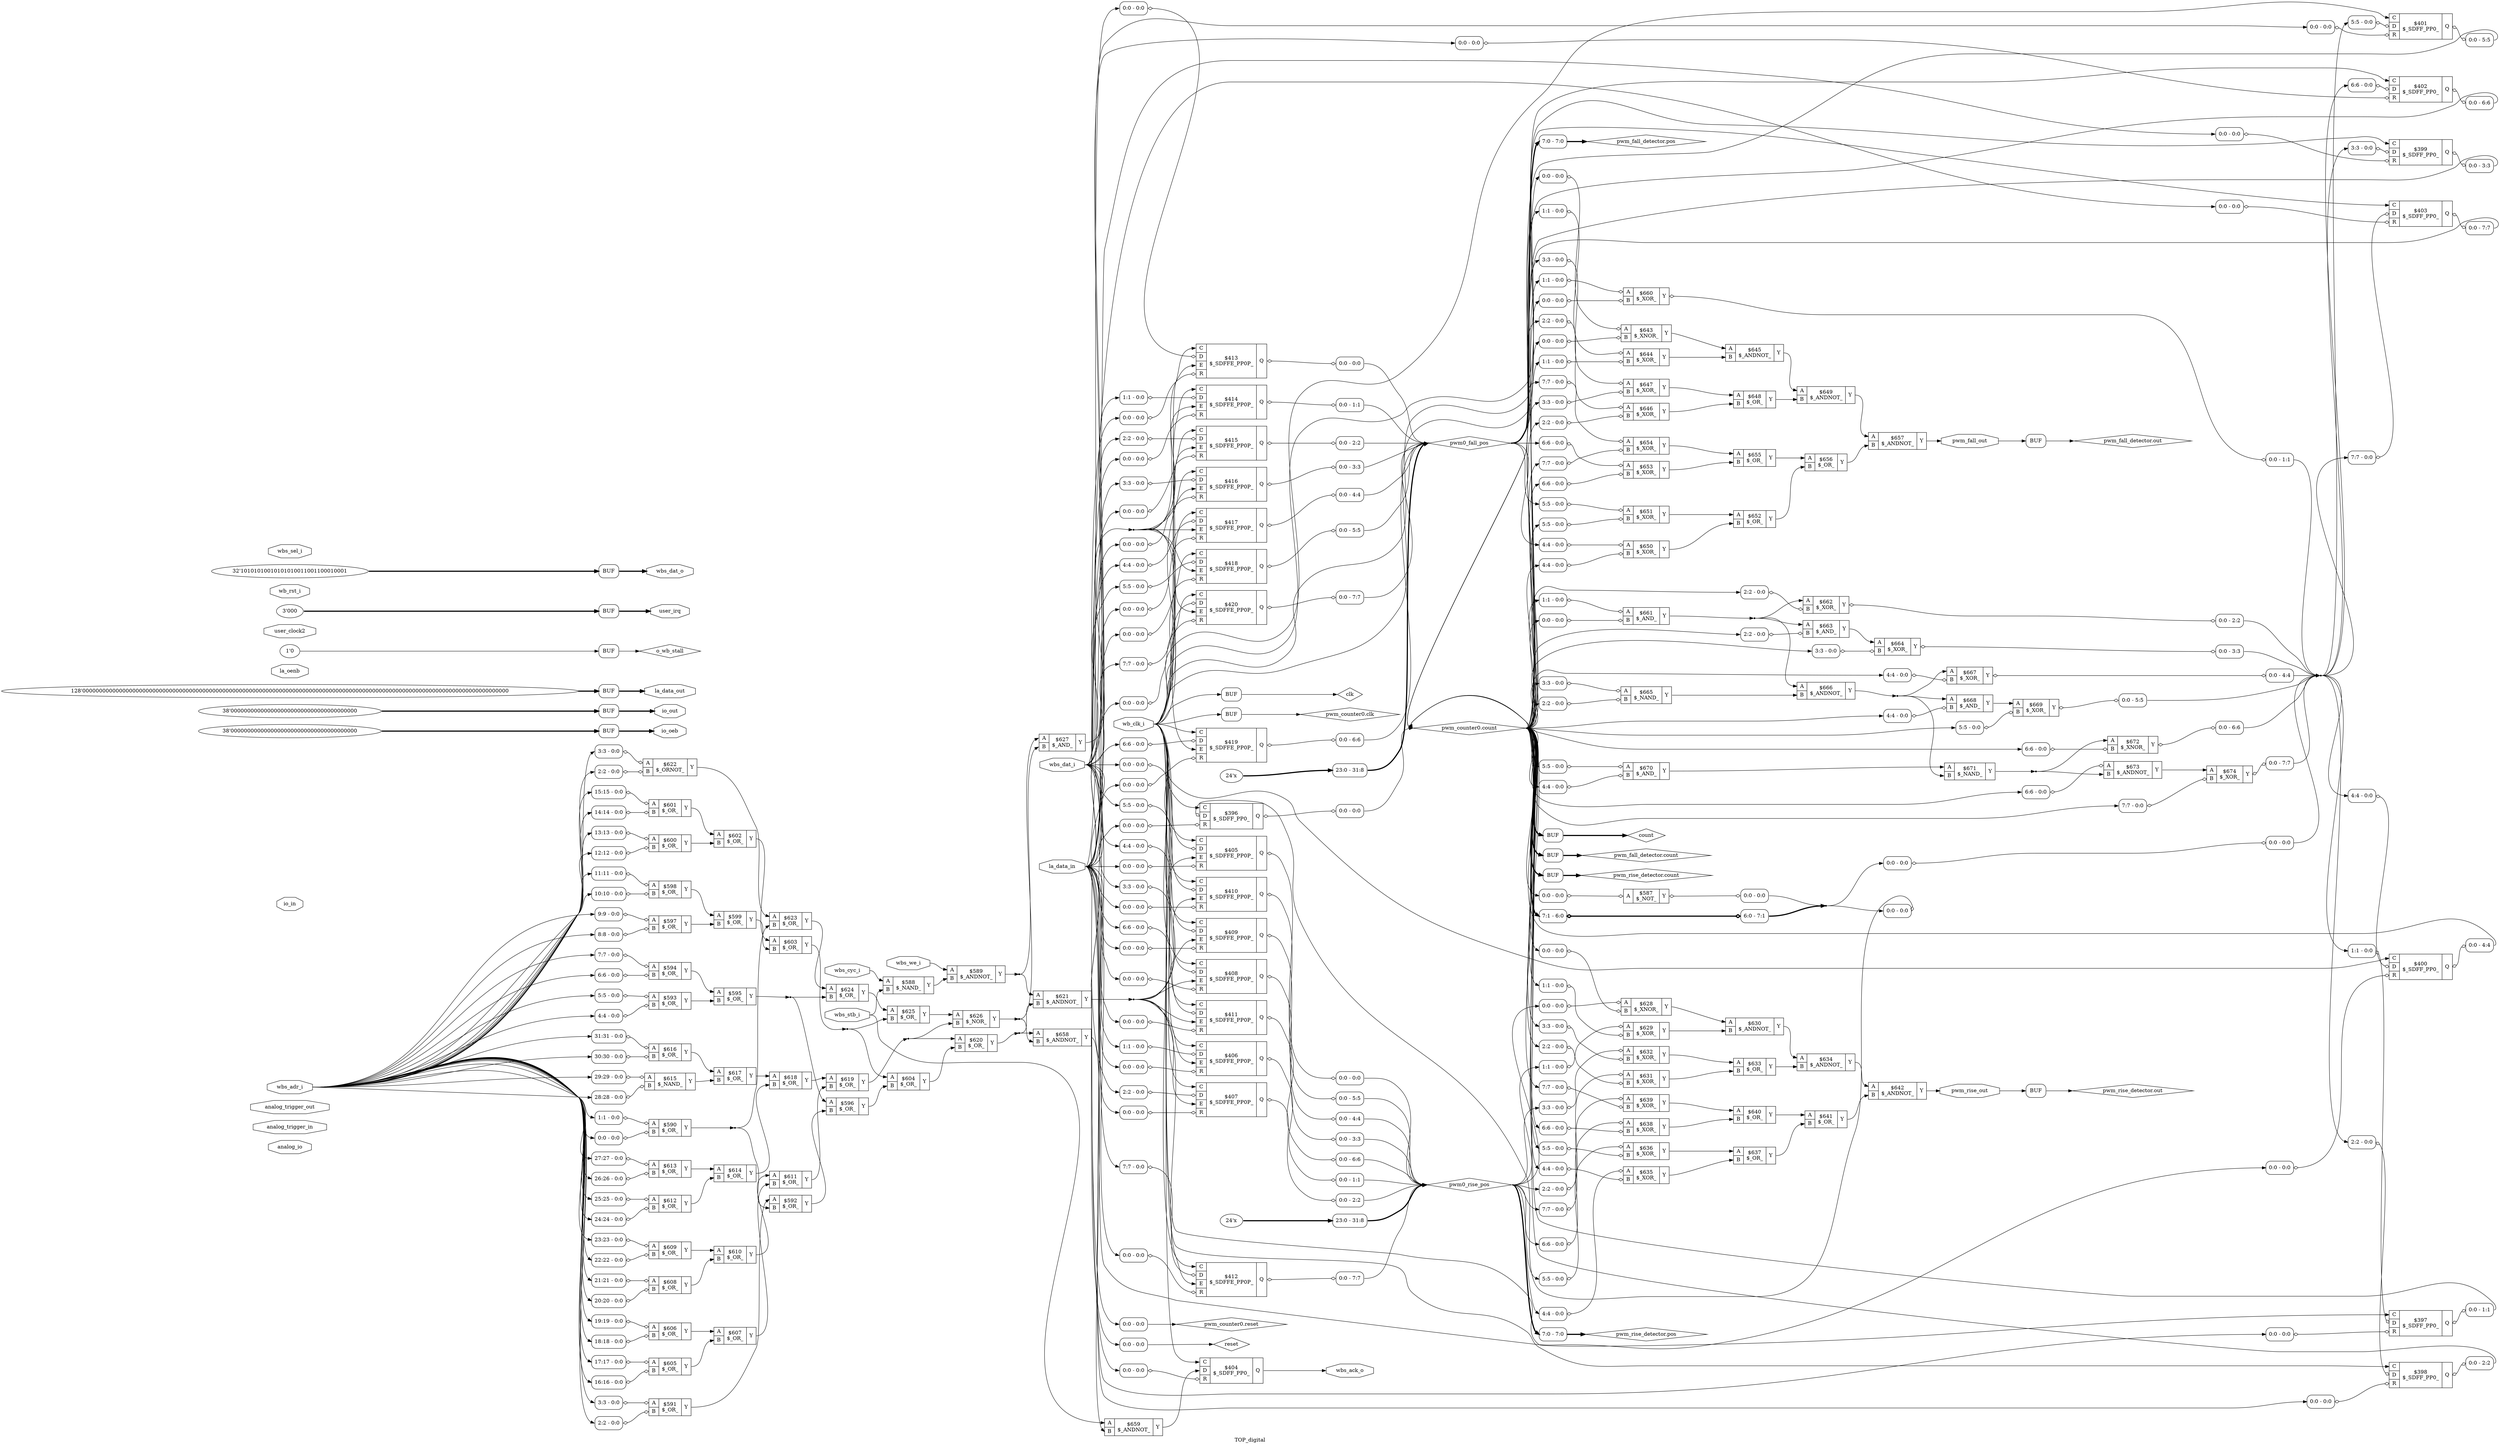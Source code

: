 digraph "TOP_digital" {
label="TOP_digital";
rankdir="LR";
remincross=true;
n81 [ shape=octagon, label="analog_io", color="black", fontcolor="black" ];
n82 [ shape=octagon, label="analog_trigger_in", color="black", fontcolor="black" ];
n83 [ shape=octagon, label="analog_trigger_out", color="black", fontcolor="black" ];
n84 [ shape=diamond, label="clk", color="black", fontcolor="black" ];
n85 [ shape=diamond, label="count", color="black", fontcolor="black" ];
n86 [ shape=octagon, label="io_in", color="black", fontcolor="black" ];
n87 [ shape=octagon, label="io_oeb", color="black", fontcolor="black" ];
n88 [ shape=octagon, label="io_out", color="black", fontcolor="black" ];
n89 [ shape=octagon, label="la_data_in", color="black", fontcolor="black" ];
n90 [ shape=octagon, label="la_data_out", color="black", fontcolor="black" ];
n91 [ shape=octagon, label="la_oenb", color="black", fontcolor="black" ];
n92 [ shape=diamond, label="o_wb_stall", color="black", fontcolor="black" ];
n93 [ shape=diamond, label="pwm0_fall_pos", color="black", fontcolor="black" ];
n94 [ shape=diamond, label="pwm0_rise_pos", color="black", fontcolor="black" ];
n95 [ shape=diamond, label="pwm_counter0.clk", color="black", fontcolor="black" ];
n96 [ shape=diamond, label="pwm_counter0.count", color="black", fontcolor="black" ];
n97 [ shape=diamond, label="pwm_counter0.reset", color="black", fontcolor="black" ];
n98 [ shape=diamond, label="pwm_fall_detector.count", color="black", fontcolor="black" ];
n99 [ shape=diamond, label="pwm_fall_detector.out", color="black", fontcolor="black" ];
n100 [ shape=diamond, label="pwm_fall_detector.pos", color="black", fontcolor="black" ];
n101 [ shape=octagon, label="pwm_fall_out", color="black", fontcolor="black" ];
n102 [ shape=diamond, label="pwm_rise_detector.count", color="black", fontcolor="black" ];
n103 [ shape=diamond, label="pwm_rise_detector.out", color="black", fontcolor="black" ];
n104 [ shape=diamond, label="pwm_rise_detector.pos", color="black", fontcolor="black" ];
n105 [ shape=octagon, label="pwm_rise_out", color="black", fontcolor="black" ];
n106 [ shape=diamond, label="reset", color="black", fontcolor="black" ];
n107 [ shape=octagon, label="user_clock2", color="black", fontcolor="black" ];
n108 [ shape=octagon, label="user_irq", color="black", fontcolor="black" ];
n109 [ shape=octagon, label="wb_clk_i", color="black", fontcolor="black" ];
n110 [ shape=octagon, label="wb_rst_i", color="black", fontcolor="black" ];
n111 [ shape=octagon, label="wbs_ack_o", color="black", fontcolor="black" ];
n112 [ shape=octagon, label="wbs_adr_i", color="black", fontcolor="black" ];
n113 [ shape=octagon, label="wbs_cyc_i", color="black", fontcolor="black" ];
n114 [ shape=octagon, label="wbs_dat_i", color="black", fontcolor="black" ];
n115 [ shape=octagon, label="wbs_dat_o", color="black", fontcolor="black" ];
n116 [ shape=octagon, label="wbs_sel_i", color="black", fontcolor="black" ];
n117 [ shape=octagon, label="wbs_stb_i", color="black", fontcolor="black" ];
n118 [ shape=octagon, label="wbs_we_i", color="black", fontcolor="black" ];
c121 [ shape=record, label="{{<p119> A}|$587\n$_NOT_|{<p120> Y}}",  ];
x0 [ shape=record, style=rounded, label="<s0> 0:0 - 0:0 ", color="black", fontcolor="black" ];
x0:e -> c121:p119:w [arrowhead=odiamond, arrowtail=odiamond, dir=both, color="black", fontcolor="black", label=""];
x1 [ shape=record, style=rounded, label="<s0> 0:0 - 0:0 ", color="black", fontcolor="black" ];
c121:p120:e -> x1:w [arrowhead=odiamond, arrowtail=odiamond, dir=both, color="black", fontcolor="black", label=""];
c123 [ shape=record, label="{{<p119> A|<p122> B}|$588\n$_NAND_|{<p120> Y}}",  ];
c124 [ shape=record, label="{{<p119> A|<p122> B}|$589\n$_ANDNOT_|{<p120> Y}}",  ];
c125 [ shape=record, label="{{<p119> A|<p122> B}|$590\n$_OR_|{<p120> Y}}",  ];
x2 [ shape=record, style=rounded, label="<s0> 1:1 - 0:0 ", color="black", fontcolor="black" ];
x2:e -> c125:p119:w [arrowhead=odiamond, arrowtail=odiamond, dir=both, color="black", fontcolor="black", label=""];
x3 [ shape=record, style=rounded, label="<s0> 0:0 - 0:0 ", color="black", fontcolor="black" ];
x3:e -> c125:p122:w [arrowhead=odiamond, arrowtail=odiamond, dir=both, color="black", fontcolor="black", label=""];
c126 [ shape=record, label="{{<p119> A|<p122> B}|$591\n$_OR_|{<p120> Y}}",  ];
x4 [ shape=record, style=rounded, label="<s0> 3:3 - 0:0 ", color="black", fontcolor="black" ];
x4:e -> c126:p119:w [arrowhead=odiamond, arrowtail=odiamond, dir=both, color="black", fontcolor="black", label=""];
x5 [ shape=record, style=rounded, label="<s0> 2:2 - 0:0 ", color="black", fontcolor="black" ];
x5:e -> c126:p122:w [arrowhead=odiamond, arrowtail=odiamond, dir=both, color="black", fontcolor="black", label=""];
c127 [ shape=record, label="{{<p119> A|<p122> B}|$592\n$_OR_|{<p120> Y}}",  ];
c128 [ shape=record, label="{{<p119> A|<p122> B}|$593\n$_OR_|{<p120> Y}}",  ];
x6 [ shape=record, style=rounded, label="<s0> 5:5 - 0:0 ", color="black", fontcolor="black" ];
x6:e -> c128:p119:w [arrowhead=odiamond, arrowtail=odiamond, dir=both, color="black", fontcolor="black", label=""];
x7 [ shape=record, style=rounded, label="<s0> 4:4 - 0:0 ", color="black", fontcolor="black" ];
x7:e -> c128:p122:w [arrowhead=odiamond, arrowtail=odiamond, dir=both, color="black", fontcolor="black", label=""];
c129 [ shape=record, label="{{<p119> A|<p122> B}|$594\n$_OR_|{<p120> Y}}",  ];
x8 [ shape=record, style=rounded, label="<s0> 7:7 - 0:0 ", color="black", fontcolor="black" ];
x8:e -> c129:p119:w [arrowhead=odiamond, arrowtail=odiamond, dir=both, color="black", fontcolor="black", label=""];
x9 [ shape=record, style=rounded, label="<s0> 6:6 - 0:0 ", color="black", fontcolor="black" ];
x9:e -> c129:p122:w [arrowhead=odiamond, arrowtail=odiamond, dir=both, color="black", fontcolor="black", label=""];
c130 [ shape=record, label="{{<p119> A|<p122> B}|$595\n$_OR_|{<p120> Y}}",  ];
c131 [ shape=record, label="{{<p119> A|<p122> B}|$596\n$_OR_|{<p120> Y}}",  ];
c132 [ shape=record, label="{{<p119> A|<p122> B}|$597\n$_OR_|{<p120> Y}}",  ];
x10 [ shape=record, style=rounded, label="<s0> 9:9 - 0:0 ", color="black", fontcolor="black" ];
x10:e -> c132:p119:w [arrowhead=odiamond, arrowtail=odiamond, dir=both, color="black", fontcolor="black", label=""];
x11 [ shape=record, style=rounded, label="<s0> 8:8 - 0:0 ", color="black", fontcolor="black" ];
x11:e -> c132:p122:w [arrowhead=odiamond, arrowtail=odiamond, dir=both, color="black", fontcolor="black", label=""];
c133 [ shape=record, label="{{<p119> A|<p122> B}|$598\n$_OR_|{<p120> Y}}",  ];
x12 [ shape=record, style=rounded, label="<s0> 11:11 - 0:0 ", color="black", fontcolor="black" ];
x12:e -> c133:p119:w [arrowhead=odiamond, arrowtail=odiamond, dir=both, color="black", fontcolor="black", label=""];
x13 [ shape=record, style=rounded, label="<s0> 10:10 - 0:0 ", color="black", fontcolor="black" ];
x13:e -> c133:p122:w [arrowhead=odiamond, arrowtail=odiamond, dir=both, color="black", fontcolor="black", label=""];
c134 [ shape=record, label="{{<p119> A|<p122> B}|$599\n$_OR_|{<p120> Y}}",  ];
c135 [ shape=record, label="{{<p119> A|<p122> B}|$600\n$_OR_|{<p120> Y}}",  ];
x14 [ shape=record, style=rounded, label="<s0> 13:13 - 0:0 ", color="black", fontcolor="black" ];
x14:e -> c135:p119:w [arrowhead=odiamond, arrowtail=odiamond, dir=both, color="black", fontcolor="black", label=""];
x15 [ shape=record, style=rounded, label="<s0> 12:12 - 0:0 ", color="black", fontcolor="black" ];
x15:e -> c135:p122:w [arrowhead=odiamond, arrowtail=odiamond, dir=both, color="black", fontcolor="black", label=""];
c136 [ shape=record, label="{{<p119> A|<p122> B}|$601\n$_OR_|{<p120> Y}}",  ];
x16 [ shape=record, style=rounded, label="<s0> 15:15 - 0:0 ", color="black", fontcolor="black" ];
x16:e -> c136:p119:w [arrowhead=odiamond, arrowtail=odiamond, dir=both, color="black", fontcolor="black", label=""];
x17 [ shape=record, style=rounded, label="<s0> 14:14 - 0:0 ", color="black", fontcolor="black" ];
x17:e -> c136:p122:w [arrowhead=odiamond, arrowtail=odiamond, dir=both, color="black", fontcolor="black", label=""];
c137 [ shape=record, label="{{<p119> A|<p122> B}|$602\n$_OR_|{<p120> Y}}",  ];
c138 [ shape=record, label="{{<p119> A|<p122> B}|$603\n$_OR_|{<p120> Y}}",  ];
c139 [ shape=record, label="{{<p119> A|<p122> B}|$604\n$_OR_|{<p120> Y}}",  ];
c140 [ shape=record, label="{{<p119> A|<p122> B}|$605\n$_OR_|{<p120> Y}}",  ];
x18 [ shape=record, style=rounded, label="<s0> 17:17 - 0:0 ", color="black", fontcolor="black" ];
x18:e -> c140:p119:w [arrowhead=odiamond, arrowtail=odiamond, dir=both, color="black", fontcolor="black", label=""];
x19 [ shape=record, style=rounded, label="<s0> 16:16 - 0:0 ", color="black", fontcolor="black" ];
x19:e -> c140:p122:w [arrowhead=odiamond, arrowtail=odiamond, dir=both, color="black", fontcolor="black", label=""];
c141 [ shape=record, label="{{<p119> A|<p122> B}|$606\n$_OR_|{<p120> Y}}",  ];
x20 [ shape=record, style=rounded, label="<s0> 19:19 - 0:0 ", color="black", fontcolor="black" ];
x20:e -> c141:p119:w [arrowhead=odiamond, arrowtail=odiamond, dir=both, color="black", fontcolor="black", label=""];
x21 [ shape=record, style=rounded, label="<s0> 18:18 - 0:0 ", color="black", fontcolor="black" ];
x21:e -> c141:p122:w [arrowhead=odiamond, arrowtail=odiamond, dir=both, color="black", fontcolor="black", label=""];
c142 [ shape=record, label="{{<p119> A|<p122> B}|$607\n$_OR_|{<p120> Y}}",  ];
c143 [ shape=record, label="{{<p119> A|<p122> B}|$608\n$_OR_|{<p120> Y}}",  ];
x22 [ shape=record, style=rounded, label="<s0> 21:21 - 0:0 ", color="black", fontcolor="black" ];
x22:e -> c143:p119:w [arrowhead=odiamond, arrowtail=odiamond, dir=both, color="black", fontcolor="black", label=""];
x23 [ shape=record, style=rounded, label="<s0> 20:20 - 0:0 ", color="black", fontcolor="black" ];
x23:e -> c143:p122:w [arrowhead=odiamond, arrowtail=odiamond, dir=both, color="black", fontcolor="black", label=""];
c144 [ shape=record, label="{{<p119> A|<p122> B}|$609\n$_OR_|{<p120> Y}}",  ];
x24 [ shape=record, style=rounded, label="<s0> 23:23 - 0:0 ", color="black", fontcolor="black" ];
x24:e -> c144:p119:w [arrowhead=odiamond, arrowtail=odiamond, dir=both, color="black", fontcolor="black", label=""];
x25 [ shape=record, style=rounded, label="<s0> 22:22 - 0:0 ", color="black", fontcolor="black" ];
x25:e -> c144:p122:w [arrowhead=odiamond, arrowtail=odiamond, dir=both, color="black", fontcolor="black", label=""];
c145 [ shape=record, label="{{<p119> A|<p122> B}|$610\n$_OR_|{<p120> Y}}",  ];
c146 [ shape=record, label="{{<p119> A|<p122> B}|$611\n$_OR_|{<p120> Y}}",  ];
c147 [ shape=record, label="{{<p119> A|<p122> B}|$612\n$_OR_|{<p120> Y}}",  ];
x26 [ shape=record, style=rounded, label="<s0> 25:25 - 0:0 ", color="black", fontcolor="black" ];
x26:e -> c147:p119:w [arrowhead=odiamond, arrowtail=odiamond, dir=both, color="black", fontcolor="black", label=""];
x27 [ shape=record, style=rounded, label="<s0> 24:24 - 0:0 ", color="black", fontcolor="black" ];
x27:e -> c147:p122:w [arrowhead=odiamond, arrowtail=odiamond, dir=both, color="black", fontcolor="black", label=""];
c148 [ shape=record, label="{{<p119> A|<p122> B}|$613\n$_OR_|{<p120> Y}}",  ];
x28 [ shape=record, style=rounded, label="<s0> 27:27 - 0:0 ", color="black", fontcolor="black" ];
x28:e -> c148:p119:w [arrowhead=odiamond, arrowtail=odiamond, dir=both, color="black", fontcolor="black", label=""];
x29 [ shape=record, style=rounded, label="<s0> 26:26 - 0:0 ", color="black", fontcolor="black" ];
x29:e -> c148:p122:w [arrowhead=odiamond, arrowtail=odiamond, dir=both, color="black", fontcolor="black", label=""];
c149 [ shape=record, label="{{<p119> A|<p122> B}|$614\n$_OR_|{<p120> Y}}",  ];
c150 [ shape=record, label="{{<p119> A|<p122> B}|$615\n$_NAND_|{<p120> Y}}",  ];
x30 [ shape=record, style=rounded, label="<s0> 29:29 - 0:0 ", color="black", fontcolor="black" ];
x30:e -> c150:p119:w [arrowhead=odiamond, arrowtail=odiamond, dir=both, color="black", fontcolor="black", label=""];
x31 [ shape=record, style=rounded, label="<s0> 28:28 - 0:0 ", color="black", fontcolor="black" ];
x31:e -> c150:p122:w [arrowhead=odiamond, arrowtail=odiamond, dir=both, color="black", fontcolor="black", label=""];
c151 [ shape=record, label="{{<p119> A|<p122> B}|$616\n$_OR_|{<p120> Y}}",  ];
x32 [ shape=record, style=rounded, label="<s0> 31:31 - 0:0 ", color="black", fontcolor="black" ];
x32:e -> c151:p119:w [arrowhead=odiamond, arrowtail=odiamond, dir=both, color="black", fontcolor="black", label=""];
x33 [ shape=record, style=rounded, label="<s0> 30:30 - 0:0 ", color="black", fontcolor="black" ];
x33:e -> c151:p122:w [arrowhead=odiamond, arrowtail=odiamond, dir=both, color="black", fontcolor="black", label=""];
c152 [ shape=record, label="{{<p119> A|<p122> B}|$617\n$_OR_|{<p120> Y}}",  ];
c153 [ shape=record, label="{{<p119> A|<p122> B}|$618\n$_OR_|{<p120> Y}}",  ];
c154 [ shape=record, label="{{<p119> A|<p122> B}|$619\n$_OR_|{<p120> Y}}",  ];
c155 [ shape=record, label="{{<p119> A|<p122> B}|$620\n$_OR_|{<p120> Y}}",  ];
c156 [ shape=record, label="{{<p119> A|<p122> B}|$621\n$_ANDNOT_|{<p120> Y}}",  ];
c157 [ shape=record, label="{{<p119> A|<p122> B}|$622\n$_ORNOT_|{<p120> Y}}",  ];
x34 [ shape=record, style=rounded, label="<s0> 3:3 - 0:0 ", color="black", fontcolor="black" ];
x34:e -> c157:p119:w [arrowhead=odiamond, arrowtail=odiamond, dir=both, color="black", fontcolor="black", label=""];
x35 [ shape=record, style=rounded, label="<s0> 2:2 - 0:0 ", color="black", fontcolor="black" ];
x35:e -> c157:p122:w [arrowhead=odiamond, arrowtail=odiamond, dir=both, color="black", fontcolor="black", label=""];
c158 [ shape=record, label="{{<p119> A|<p122> B}|$623\n$_OR_|{<p120> Y}}",  ];
c159 [ shape=record, label="{{<p119> A|<p122> B}|$624\n$_OR_|{<p120> Y}}",  ];
c160 [ shape=record, label="{{<p119> A|<p122> B}|$625\n$_OR_|{<p120> Y}}",  ];
c161 [ shape=record, label="{{<p119> A|<p122> B}|$626\n$_NOR_|{<p120> Y}}",  ];
c162 [ shape=record, label="{{<p119> A|<p122> B}|$627\n$_AND_|{<p120> Y}}",  ];
c163 [ shape=record, label="{{<p119> A|<p122> B}|$628\n$_XNOR_|{<p120> Y}}",  ];
x36 [ shape=record, style=rounded, label="<s0> 0:0 - 0:0 ", color="black", fontcolor="black" ];
x36:e -> c163:p119:w [arrowhead=odiamond, arrowtail=odiamond, dir=both, color="black", fontcolor="black", label=""];
x37 [ shape=record, style=rounded, label="<s0> 0:0 - 0:0 ", color="black", fontcolor="black" ];
x37:e -> c163:p122:w [arrowhead=odiamond, arrowtail=odiamond, dir=both, color="black", fontcolor="black", label=""];
c164 [ shape=record, label="{{<p119> A|<p122> B}|$629\n$_XOR_|{<p120> Y}}",  ];
x38 [ shape=record, style=rounded, label="<s0> 1:1 - 0:0 ", color="black", fontcolor="black" ];
x38:e -> c164:p119:w [arrowhead=odiamond, arrowtail=odiamond, dir=both, color="black", fontcolor="black", label=""];
x39 [ shape=record, style=rounded, label="<s0> 1:1 - 0:0 ", color="black", fontcolor="black" ];
x39:e -> c164:p122:w [arrowhead=odiamond, arrowtail=odiamond, dir=both, color="black", fontcolor="black", label=""];
c165 [ shape=record, label="{{<p119> A|<p122> B}|$630\n$_ANDNOT_|{<p120> Y}}",  ];
c166 [ shape=record, label="{{<p119> A|<p122> B}|$631\n$_XOR_|{<p120> Y}}",  ];
x40 [ shape=record, style=rounded, label="<s0> 2:2 - 0:0 ", color="black", fontcolor="black" ];
x40:e -> c166:p119:w [arrowhead=odiamond, arrowtail=odiamond, dir=both, color="black", fontcolor="black", label=""];
x41 [ shape=record, style=rounded, label="<s0> 2:2 - 0:0 ", color="black", fontcolor="black" ];
x41:e -> c166:p122:w [arrowhead=odiamond, arrowtail=odiamond, dir=both, color="black", fontcolor="black", label=""];
c167 [ shape=record, label="{{<p119> A|<p122> B}|$632\n$_XOR_|{<p120> Y}}",  ];
x42 [ shape=record, style=rounded, label="<s0> 3:3 - 0:0 ", color="black", fontcolor="black" ];
x42:e -> c167:p119:w [arrowhead=odiamond, arrowtail=odiamond, dir=both, color="black", fontcolor="black", label=""];
x43 [ shape=record, style=rounded, label="<s0> 3:3 - 0:0 ", color="black", fontcolor="black" ];
x43:e -> c167:p122:w [arrowhead=odiamond, arrowtail=odiamond, dir=both, color="black", fontcolor="black", label=""];
c168 [ shape=record, label="{{<p119> A|<p122> B}|$633\n$_OR_|{<p120> Y}}",  ];
c169 [ shape=record, label="{{<p119> A|<p122> B}|$634\n$_ANDNOT_|{<p120> Y}}",  ];
c170 [ shape=record, label="{{<p119> A|<p122> B}|$635\n$_XOR_|{<p120> Y}}",  ];
x44 [ shape=record, style=rounded, label="<s0> 4:4 - 0:0 ", color="black", fontcolor="black" ];
x44:e -> c170:p119:w [arrowhead=odiamond, arrowtail=odiamond, dir=both, color="black", fontcolor="black", label=""];
x45 [ shape=record, style=rounded, label="<s0> 4:4 - 0:0 ", color="black", fontcolor="black" ];
x45:e -> c170:p122:w [arrowhead=odiamond, arrowtail=odiamond, dir=both, color="black", fontcolor="black", label=""];
c171 [ shape=record, label="{{<p119> A|<p122> B}|$636\n$_XOR_|{<p120> Y}}",  ];
x46 [ shape=record, style=rounded, label="<s0> 5:5 - 0:0 ", color="black", fontcolor="black" ];
x46:e -> c171:p119:w [arrowhead=odiamond, arrowtail=odiamond, dir=both, color="black", fontcolor="black", label=""];
x47 [ shape=record, style=rounded, label="<s0> 5:5 - 0:0 ", color="black", fontcolor="black" ];
x47:e -> c171:p122:w [arrowhead=odiamond, arrowtail=odiamond, dir=both, color="black", fontcolor="black", label=""];
c172 [ shape=record, label="{{<p119> A|<p122> B}|$637\n$_OR_|{<p120> Y}}",  ];
c173 [ shape=record, label="{{<p119> A|<p122> B}|$638\n$_XOR_|{<p120> Y}}",  ];
x48 [ shape=record, style=rounded, label="<s0> 6:6 - 0:0 ", color="black", fontcolor="black" ];
x48:e -> c173:p119:w [arrowhead=odiamond, arrowtail=odiamond, dir=both, color="black", fontcolor="black", label=""];
x49 [ shape=record, style=rounded, label="<s0> 6:6 - 0:0 ", color="black", fontcolor="black" ];
x49:e -> c173:p122:w [arrowhead=odiamond, arrowtail=odiamond, dir=both, color="black", fontcolor="black", label=""];
c174 [ shape=record, label="{{<p119> A|<p122> B}|$639\n$_XOR_|{<p120> Y}}",  ];
x50 [ shape=record, style=rounded, label="<s0> 7:7 - 0:0 ", color="black", fontcolor="black" ];
x50:e -> c174:p119:w [arrowhead=odiamond, arrowtail=odiamond, dir=both, color="black", fontcolor="black", label=""];
x51 [ shape=record, style=rounded, label="<s0> 7:7 - 0:0 ", color="black", fontcolor="black" ];
x51:e -> c174:p122:w [arrowhead=odiamond, arrowtail=odiamond, dir=both, color="black", fontcolor="black", label=""];
c175 [ shape=record, label="{{<p119> A|<p122> B}|$640\n$_OR_|{<p120> Y}}",  ];
c176 [ shape=record, label="{{<p119> A|<p122> B}|$641\n$_OR_|{<p120> Y}}",  ];
c177 [ shape=record, label="{{<p119> A|<p122> B}|$642\n$_ANDNOT_|{<p120> Y}}",  ];
c178 [ shape=record, label="{{<p119> A|<p122> B}|$643\n$_XNOR_|{<p120> Y}}",  ];
x52 [ shape=record, style=rounded, label="<s0> 0:0 - 0:0 ", color="black", fontcolor="black" ];
x52:e -> c178:p119:w [arrowhead=odiamond, arrowtail=odiamond, dir=both, color="black", fontcolor="black", label=""];
x53 [ shape=record, style=rounded, label="<s0> 0:0 - 0:0 ", color="black", fontcolor="black" ];
x53:e -> c178:p122:w [arrowhead=odiamond, arrowtail=odiamond, dir=both, color="black", fontcolor="black", label=""];
c179 [ shape=record, label="{{<p119> A|<p122> B}|$644\n$_XOR_|{<p120> Y}}",  ];
x54 [ shape=record, style=rounded, label="<s0> 1:1 - 0:0 ", color="black", fontcolor="black" ];
x54:e -> c179:p119:w [arrowhead=odiamond, arrowtail=odiamond, dir=both, color="black", fontcolor="black", label=""];
x55 [ shape=record, style=rounded, label="<s0> 1:1 - 0:0 ", color="black", fontcolor="black" ];
x55:e -> c179:p122:w [arrowhead=odiamond, arrowtail=odiamond, dir=both, color="black", fontcolor="black", label=""];
c180 [ shape=record, label="{{<p119> A|<p122> B}|$645\n$_ANDNOT_|{<p120> Y}}",  ];
c181 [ shape=record, label="{{<p119> A|<p122> B}|$646\n$_XOR_|{<p120> Y}}",  ];
x56 [ shape=record, style=rounded, label="<s0> 2:2 - 0:0 ", color="black", fontcolor="black" ];
x56:e -> c181:p119:w [arrowhead=odiamond, arrowtail=odiamond, dir=both, color="black", fontcolor="black", label=""];
x57 [ shape=record, style=rounded, label="<s0> 2:2 - 0:0 ", color="black", fontcolor="black" ];
x57:e -> c181:p122:w [arrowhead=odiamond, arrowtail=odiamond, dir=both, color="black", fontcolor="black", label=""];
c182 [ shape=record, label="{{<p119> A|<p122> B}|$647\n$_XOR_|{<p120> Y}}",  ];
x58 [ shape=record, style=rounded, label="<s0> 3:3 - 0:0 ", color="black", fontcolor="black" ];
x58:e -> c182:p119:w [arrowhead=odiamond, arrowtail=odiamond, dir=both, color="black", fontcolor="black", label=""];
x59 [ shape=record, style=rounded, label="<s0> 3:3 - 0:0 ", color="black", fontcolor="black" ];
x59:e -> c182:p122:w [arrowhead=odiamond, arrowtail=odiamond, dir=both, color="black", fontcolor="black", label=""];
c183 [ shape=record, label="{{<p119> A|<p122> B}|$648\n$_OR_|{<p120> Y}}",  ];
c184 [ shape=record, label="{{<p119> A|<p122> B}|$649\n$_ANDNOT_|{<p120> Y}}",  ];
c185 [ shape=record, label="{{<p119> A|<p122> B}|$650\n$_XOR_|{<p120> Y}}",  ];
x60 [ shape=record, style=rounded, label="<s0> 4:4 - 0:0 ", color="black", fontcolor="black" ];
x60:e -> c185:p119:w [arrowhead=odiamond, arrowtail=odiamond, dir=both, color="black", fontcolor="black", label=""];
x61 [ shape=record, style=rounded, label="<s0> 4:4 - 0:0 ", color="black", fontcolor="black" ];
x61:e -> c185:p122:w [arrowhead=odiamond, arrowtail=odiamond, dir=both, color="black", fontcolor="black", label=""];
c186 [ shape=record, label="{{<p119> A|<p122> B}|$651\n$_XOR_|{<p120> Y}}",  ];
x62 [ shape=record, style=rounded, label="<s0> 5:5 - 0:0 ", color="black", fontcolor="black" ];
x62:e -> c186:p119:w [arrowhead=odiamond, arrowtail=odiamond, dir=both, color="black", fontcolor="black", label=""];
x63 [ shape=record, style=rounded, label="<s0> 5:5 - 0:0 ", color="black", fontcolor="black" ];
x63:e -> c186:p122:w [arrowhead=odiamond, arrowtail=odiamond, dir=both, color="black", fontcolor="black", label=""];
c187 [ shape=record, label="{{<p119> A|<p122> B}|$652\n$_OR_|{<p120> Y}}",  ];
c188 [ shape=record, label="{{<p119> A|<p122> B}|$653\n$_XOR_|{<p120> Y}}",  ];
x64 [ shape=record, style=rounded, label="<s0> 6:6 - 0:0 ", color="black", fontcolor="black" ];
x64:e -> c188:p119:w [arrowhead=odiamond, arrowtail=odiamond, dir=both, color="black", fontcolor="black", label=""];
x65 [ shape=record, style=rounded, label="<s0> 6:6 - 0:0 ", color="black", fontcolor="black" ];
x65:e -> c188:p122:w [arrowhead=odiamond, arrowtail=odiamond, dir=both, color="black", fontcolor="black", label=""];
c189 [ shape=record, label="{{<p119> A|<p122> B}|$654\n$_XOR_|{<p120> Y}}",  ];
x66 [ shape=record, style=rounded, label="<s0> 7:7 - 0:0 ", color="black", fontcolor="black" ];
x66:e -> c189:p119:w [arrowhead=odiamond, arrowtail=odiamond, dir=both, color="black", fontcolor="black", label=""];
x67 [ shape=record, style=rounded, label="<s0> 7:7 - 0:0 ", color="black", fontcolor="black" ];
x67:e -> c189:p122:w [arrowhead=odiamond, arrowtail=odiamond, dir=both, color="black", fontcolor="black", label=""];
c190 [ shape=record, label="{{<p119> A|<p122> B}|$655\n$_OR_|{<p120> Y}}",  ];
c191 [ shape=record, label="{{<p119> A|<p122> B}|$656\n$_OR_|{<p120> Y}}",  ];
c192 [ shape=record, label="{{<p119> A|<p122> B}|$657\n$_ANDNOT_|{<p120> Y}}",  ];
c193 [ shape=record, label="{{<p119> A|<p122> B}|$658\n$_ANDNOT_|{<p120> Y}}",  ];
c194 [ shape=record, label="{{<p119> A|<p122> B}|$659\n$_ANDNOT_|{<p120> Y}}",  ];
c195 [ shape=record, label="{{<p119> A|<p122> B}|$660\n$_XOR_|{<p120> Y}}",  ];
x68 [ shape=record, style=rounded, label="<s0> 1:1 - 0:0 ", color="black", fontcolor="black" ];
x68:e -> c195:p119:w [arrowhead=odiamond, arrowtail=odiamond, dir=both, color="black", fontcolor="black", label=""];
x69 [ shape=record, style=rounded, label="<s0> 0:0 - 0:0 ", color="black", fontcolor="black" ];
x69:e -> c195:p122:w [arrowhead=odiamond, arrowtail=odiamond, dir=both, color="black", fontcolor="black", label=""];
x70 [ shape=record, style=rounded, label="<s0> 0:0 - 1:1 ", color="black", fontcolor="black" ];
c195:p120:e -> x70:w [arrowhead=odiamond, arrowtail=odiamond, dir=both, color="black", fontcolor="black", label=""];
c196 [ shape=record, label="{{<p119> A|<p122> B}|$661\n$_AND_|{<p120> Y}}",  ];
x71 [ shape=record, style=rounded, label="<s0> 1:1 - 0:0 ", color="black", fontcolor="black" ];
x71:e -> c196:p119:w [arrowhead=odiamond, arrowtail=odiamond, dir=both, color="black", fontcolor="black", label=""];
x72 [ shape=record, style=rounded, label="<s0> 0:0 - 0:0 ", color="black", fontcolor="black" ];
x72:e -> c196:p122:w [arrowhead=odiamond, arrowtail=odiamond, dir=both, color="black", fontcolor="black", label=""];
c197 [ shape=record, label="{{<p119> A|<p122> B}|$662\n$_XOR_|{<p120> Y}}",  ];
x73 [ shape=record, style=rounded, label="<s0> 2:2 - 0:0 ", color="black", fontcolor="black" ];
x73:e -> c197:p122:w [arrowhead=odiamond, arrowtail=odiamond, dir=both, color="black", fontcolor="black", label=""];
x74 [ shape=record, style=rounded, label="<s0> 0:0 - 2:2 ", color="black", fontcolor="black" ];
c197:p120:e -> x74:w [arrowhead=odiamond, arrowtail=odiamond, dir=both, color="black", fontcolor="black", label=""];
c198 [ shape=record, label="{{<p119> A|<p122> B}|$663\n$_AND_|{<p120> Y}}",  ];
x75 [ shape=record, style=rounded, label="<s0> 2:2 - 0:0 ", color="black", fontcolor="black" ];
x75:e -> c198:p122:w [arrowhead=odiamond, arrowtail=odiamond, dir=both, color="black", fontcolor="black", label=""];
c199 [ shape=record, label="{{<p119> A|<p122> B}|$664\n$_XOR_|{<p120> Y}}",  ];
x76 [ shape=record, style=rounded, label="<s0> 3:3 - 0:0 ", color="black", fontcolor="black" ];
x76:e -> c199:p122:w [arrowhead=odiamond, arrowtail=odiamond, dir=both, color="black", fontcolor="black", label=""];
x77 [ shape=record, style=rounded, label="<s0> 0:0 - 3:3 ", color="black", fontcolor="black" ];
c199:p120:e -> x77:w [arrowhead=odiamond, arrowtail=odiamond, dir=both, color="black", fontcolor="black", label=""];
c200 [ shape=record, label="{{<p119> A|<p122> B}|$665\n$_NAND_|{<p120> Y}}",  ];
x78 [ shape=record, style=rounded, label="<s0> 3:3 - 0:0 ", color="black", fontcolor="black" ];
x78:e -> c200:p119:w [arrowhead=odiamond, arrowtail=odiamond, dir=both, color="black", fontcolor="black", label=""];
x79 [ shape=record, style=rounded, label="<s0> 2:2 - 0:0 ", color="black", fontcolor="black" ];
x79:e -> c200:p122:w [arrowhead=odiamond, arrowtail=odiamond, dir=both, color="black", fontcolor="black", label=""];
c201 [ shape=record, label="{{<p119> A|<p122> B}|$666\n$_ANDNOT_|{<p120> Y}}",  ];
c202 [ shape=record, label="{{<p119> A|<p122> B}|$667\n$_XOR_|{<p120> Y}}",  ];
x80 [ shape=record, style=rounded, label="<s0> 4:4 - 0:0 ", color="black", fontcolor="black" ];
x80:e -> c202:p122:w [arrowhead=odiamond, arrowtail=odiamond, dir=both, color="black", fontcolor="black", label=""];
x81 [ shape=record, style=rounded, label="<s0> 0:0 - 4:4 ", color="black", fontcolor="black" ];
c202:p120:e -> x81:w [arrowhead=odiamond, arrowtail=odiamond, dir=both, color="black", fontcolor="black", label=""];
c203 [ shape=record, label="{{<p119> A|<p122> B}|$668\n$_AND_|{<p120> Y}}",  ];
x82 [ shape=record, style=rounded, label="<s0> 4:4 - 0:0 ", color="black", fontcolor="black" ];
x82:e -> c203:p122:w [arrowhead=odiamond, arrowtail=odiamond, dir=both, color="black", fontcolor="black", label=""];
c204 [ shape=record, label="{{<p119> A|<p122> B}|$669\n$_XOR_|{<p120> Y}}",  ];
x83 [ shape=record, style=rounded, label="<s0> 5:5 - 0:0 ", color="black", fontcolor="black" ];
x83:e -> c204:p122:w [arrowhead=odiamond, arrowtail=odiamond, dir=both, color="black", fontcolor="black", label=""];
x84 [ shape=record, style=rounded, label="<s0> 0:0 - 5:5 ", color="black", fontcolor="black" ];
c204:p120:e -> x84:w [arrowhead=odiamond, arrowtail=odiamond, dir=both, color="black", fontcolor="black", label=""];
c205 [ shape=record, label="{{<p119> A|<p122> B}|$670\n$_AND_|{<p120> Y}}",  ];
x85 [ shape=record, style=rounded, label="<s0> 5:5 - 0:0 ", color="black", fontcolor="black" ];
x85:e -> c205:p119:w [arrowhead=odiamond, arrowtail=odiamond, dir=both, color="black", fontcolor="black", label=""];
x86 [ shape=record, style=rounded, label="<s0> 4:4 - 0:0 ", color="black", fontcolor="black" ];
x86:e -> c205:p122:w [arrowhead=odiamond, arrowtail=odiamond, dir=both, color="black", fontcolor="black", label=""];
c206 [ shape=record, label="{{<p119> A|<p122> B}|$671\n$_NAND_|{<p120> Y}}",  ];
c207 [ shape=record, label="{{<p119> A|<p122> B}|$672\n$_XNOR_|{<p120> Y}}",  ];
x87 [ shape=record, style=rounded, label="<s0> 6:6 - 0:0 ", color="black", fontcolor="black" ];
x87:e -> c207:p122:w [arrowhead=odiamond, arrowtail=odiamond, dir=both, color="black", fontcolor="black", label=""];
x88 [ shape=record, style=rounded, label="<s0> 0:0 - 6:6 ", color="black", fontcolor="black" ];
c207:p120:e -> x88:w [arrowhead=odiamond, arrowtail=odiamond, dir=both, color="black", fontcolor="black", label=""];
c208 [ shape=record, label="{{<p119> A|<p122> B}|$673\n$_ANDNOT_|{<p120> Y}}",  ];
x89 [ shape=record, style=rounded, label="<s0> 6:6 - 0:0 ", color="black", fontcolor="black" ];
x89:e -> c208:p119:w [arrowhead=odiamond, arrowtail=odiamond, dir=both, color="black", fontcolor="black", label=""];
c209 [ shape=record, label="{{<p119> A|<p122> B}|$674\n$_XOR_|{<p120> Y}}",  ];
x90 [ shape=record, style=rounded, label="<s0> 7:7 - 0:0 ", color="black", fontcolor="black" ];
x90:e -> c209:p122:w [arrowhead=odiamond, arrowtail=odiamond, dir=both, color="black", fontcolor="black", label=""];
x91 [ shape=record, style=rounded, label="<s0> 0:0 - 7:7 ", color="black", fontcolor="black" ];
c209:p120:e -> x91:w [arrowhead=odiamond, arrowtail=odiamond, dir=both, color="black", fontcolor="black", label=""];
c214 [ shape=record, label="{{<p210> C|<p211> D|<p212> R}|$396\n$_SDFF_PP0_|{<p213> Q}}",  ];
x92 [ shape=record, style=rounded, label="<s0> 0:0 - 0:0 ", color="black", fontcolor="black" ];
x92:e -> c214:p211:w [arrowhead=odiamond, arrowtail=odiamond, dir=both, color="black", fontcolor="black", label=""];
x93 [ shape=record, style=rounded, label="<s0> 0:0 - 0:0 ", color="black", fontcolor="black" ];
c214:p213:e -> x93:w [arrowhead=odiamond, arrowtail=odiamond, dir=both, color="black", fontcolor="black", label=""];
x94 [ shape=record, style=rounded, label="<s0> 0:0 - 0:0 ", color="black", fontcolor="black" ];
x94:e -> c214:p212:w [arrowhead=odiamond, arrowtail=odiamond, dir=both, color="black", fontcolor="black", label=""];
c215 [ shape=record, label="{{<p210> C|<p211> D|<p212> R}|$397\n$_SDFF_PP0_|{<p213> Q}}",  ];
x95 [ shape=record, style=rounded, label="<s0> 1:1 - 0:0 ", color="black", fontcolor="black" ];
x95:e -> c215:p211:w [arrowhead=odiamond, arrowtail=odiamond, dir=both, color="black", fontcolor="black", label=""];
x96 [ shape=record, style=rounded, label="<s0> 0:0 - 1:1 ", color="black", fontcolor="black" ];
c215:p213:e -> x96:w [arrowhead=odiamond, arrowtail=odiamond, dir=both, color="black", fontcolor="black", label=""];
x97 [ shape=record, style=rounded, label="<s0> 0:0 - 0:0 ", color="black", fontcolor="black" ];
x97:e -> c215:p212:w [arrowhead=odiamond, arrowtail=odiamond, dir=both, color="black", fontcolor="black", label=""];
c216 [ shape=record, label="{{<p210> C|<p211> D|<p212> R}|$398\n$_SDFF_PP0_|{<p213> Q}}",  ];
x98 [ shape=record, style=rounded, label="<s0> 2:2 - 0:0 ", color="black", fontcolor="black" ];
x98:e -> c216:p211:w [arrowhead=odiamond, arrowtail=odiamond, dir=both, color="black", fontcolor="black", label=""];
x99 [ shape=record, style=rounded, label="<s0> 0:0 - 2:2 ", color="black", fontcolor="black" ];
c216:p213:e -> x99:w [arrowhead=odiamond, arrowtail=odiamond, dir=both, color="black", fontcolor="black", label=""];
x100 [ shape=record, style=rounded, label="<s0> 0:0 - 0:0 ", color="black", fontcolor="black" ];
x100:e -> c216:p212:w [arrowhead=odiamond, arrowtail=odiamond, dir=both, color="black", fontcolor="black", label=""];
c217 [ shape=record, label="{{<p210> C|<p211> D|<p212> R}|$399\n$_SDFF_PP0_|{<p213> Q}}",  ];
x101 [ shape=record, style=rounded, label="<s0> 3:3 - 0:0 ", color="black", fontcolor="black" ];
x101:e -> c217:p211:w [arrowhead=odiamond, arrowtail=odiamond, dir=both, color="black", fontcolor="black", label=""];
x102 [ shape=record, style=rounded, label="<s0> 0:0 - 3:3 ", color="black", fontcolor="black" ];
c217:p213:e -> x102:w [arrowhead=odiamond, arrowtail=odiamond, dir=both, color="black", fontcolor="black", label=""];
x103 [ shape=record, style=rounded, label="<s0> 0:0 - 0:0 ", color="black", fontcolor="black" ];
x103:e -> c217:p212:w [arrowhead=odiamond, arrowtail=odiamond, dir=both, color="black", fontcolor="black", label=""];
c218 [ shape=record, label="{{<p210> C|<p211> D|<p212> R}|$400\n$_SDFF_PP0_|{<p213> Q}}",  ];
x104 [ shape=record, style=rounded, label="<s0> 4:4 - 0:0 ", color="black", fontcolor="black" ];
x104:e -> c218:p211:w [arrowhead=odiamond, arrowtail=odiamond, dir=both, color="black", fontcolor="black", label=""];
x105 [ shape=record, style=rounded, label="<s0> 0:0 - 4:4 ", color="black", fontcolor="black" ];
c218:p213:e -> x105:w [arrowhead=odiamond, arrowtail=odiamond, dir=both, color="black", fontcolor="black", label=""];
x106 [ shape=record, style=rounded, label="<s0> 0:0 - 0:0 ", color="black", fontcolor="black" ];
x106:e -> c218:p212:w [arrowhead=odiamond, arrowtail=odiamond, dir=both, color="black", fontcolor="black", label=""];
c219 [ shape=record, label="{{<p210> C|<p211> D|<p212> R}|$401\n$_SDFF_PP0_|{<p213> Q}}",  ];
x107 [ shape=record, style=rounded, label="<s0> 5:5 - 0:0 ", color="black", fontcolor="black" ];
x107:e -> c219:p211:w [arrowhead=odiamond, arrowtail=odiamond, dir=both, color="black", fontcolor="black", label=""];
x108 [ shape=record, style=rounded, label="<s0> 0:0 - 5:5 ", color="black", fontcolor="black" ];
c219:p213:e -> x108:w [arrowhead=odiamond, arrowtail=odiamond, dir=both, color="black", fontcolor="black", label=""];
x109 [ shape=record, style=rounded, label="<s0> 0:0 - 0:0 ", color="black", fontcolor="black" ];
x109:e -> c219:p212:w [arrowhead=odiamond, arrowtail=odiamond, dir=both, color="black", fontcolor="black", label=""];
c220 [ shape=record, label="{{<p210> C|<p211> D|<p212> R}|$402\n$_SDFF_PP0_|{<p213> Q}}",  ];
x110 [ shape=record, style=rounded, label="<s0> 6:6 - 0:0 ", color="black", fontcolor="black" ];
x110:e -> c220:p211:w [arrowhead=odiamond, arrowtail=odiamond, dir=both, color="black", fontcolor="black", label=""];
x111 [ shape=record, style=rounded, label="<s0> 0:0 - 6:6 ", color="black", fontcolor="black" ];
c220:p213:e -> x111:w [arrowhead=odiamond, arrowtail=odiamond, dir=both, color="black", fontcolor="black", label=""];
x112 [ shape=record, style=rounded, label="<s0> 0:0 - 0:0 ", color="black", fontcolor="black" ];
x112:e -> c220:p212:w [arrowhead=odiamond, arrowtail=odiamond, dir=both, color="black", fontcolor="black", label=""];
c221 [ shape=record, label="{{<p210> C|<p211> D|<p212> R}|$403\n$_SDFF_PP0_|{<p213> Q}}",  ];
x113 [ shape=record, style=rounded, label="<s0> 7:7 - 0:0 ", color="black", fontcolor="black" ];
x113:e -> c221:p211:w [arrowhead=odiamond, arrowtail=odiamond, dir=both, color="black", fontcolor="black", label=""];
x114 [ shape=record, style=rounded, label="<s0> 0:0 - 7:7 ", color="black", fontcolor="black" ];
c221:p213:e -> x114:w [arrowhead=odiamond, arrowtail=odiamond, dir=both, color="black", fontcolor="black", label=""];
x115 [ shape=record, style=rounded, label="<s0> 0:0 - 0:0 ", color="black", fontcolor="black" ];
x115:e -> c221:p212:w [arrowhead=odiamond, arrowtail=odiamond, dir=both, color="black", fontcolor="black", label=""];
c222 [ shape=record, label="{{<p210> C|<p211> D|<p212> R}|$404\n$_SDFF_PP0_|{<p213> Q}}",  ];
x116 [ shape=record, style=rounded, label="<s0> 0:0 - 0:0 ", color="black", fontcolor="black" ];
x116:e -> c222:p212:w [arrowhead=odiamond, arrowtail=odiamond, dir=both, color="black", fontcolor="black", label=""];
c224 [ shape=record, label="{{<p210> C|<p211> D|<p223> E|<p212> R}|$405\n$_SDFFE_PP0P_|{<p213> Q}}",  ];
x117 [ shape=record, style=rounded, label="<s0> 0:0 - 0:0 ", color="black", fontcolor="black" ];
x117:e -> c224:p211:w [arrowhead=odiamond, arrowtail=odiamond, dir=both, color="black", fontcolor="black", label=""];
x118 [ shape=record, style=rounded, label="<s0> 0:0 - 0:0 ", color="black", fontcolor="black" ];
c224:p213:e -> x118:w [arrowhead=odiamond, arrowtail=odiamond, dir=both, color="black", fontcolor="black", label=""];
x119 [ shape=record, style=rounded, label="<s0> 0:0 - 0:0 ", color="black", fontcolor="black" ];
x119:e -> c224:p212:w [arrowhead=odiamond, arrowtail=odiamond, dir=both, color="black", fontcolor="black", label=""];
c225 [ shape=record, label="{{<p210> C|<p211> D|<p223> E|<p212> R}|$406\n$_SDFFE_PP0P_|{<p213> Q}}",  ];
x120 [ shape=record, style=rounded, label="<s0> 1:1 - 0:0 ", color="black", fontcolor="black" ];
x120:e -> c225:p211:w [arrowhead=odiamond, arrowtail=odiamond, dir=both, color="black", fontcolor="black", label=""];
x121 [ shape=record, style=rounded, label="<s0> 0:0 - 1:1 ", color="black", fontcolor="black" ];
c225:p213:e -> x121:w [arrowhead=odiamond, arrowtail=odiamond, dir=both, color="black", fontcolor="black", label=""];
x122 [ shape=record, style=rounded, label="<s0> 0:0 - 0:0 ", color="black", fontcolor="black" ];
x122:e -> c225:p212:w [arrowhead=odiamond, arrowtail=odiamond, dir=both, color="black", fontcolor="black", label=""];
c226 [ shape=record, label="{{<p210> C|<p211> D|<p223> E|<p212> R}|$407\n$_SDFFE_PP0P_|{<p213> Q}}",  ];
x123 [ shape=record, style=rounded, label="<s0> 2:2 - 0:0 ", color="black", fontcolor="black" ];
x123:e -> c226:p211:w [arrowhead=odiamond, arrowtail=odiamond, dir=both, color="black", fontcolor="black", label=""];
x124 [ shape=record, style=rounded, label="<s0> 0:0 - 2:2 ", color="black", fontcolor="black" ];
c226:p213:e -> x124:w [arrowhead=odiamond, arrowtail=odiamond, dir=both, color="black", fontcolor="black", label=""];
x125 [ shape=record, style=rounded, label="<s0> 0:0 - 0:0 ", color="black", fontcolor="black" ];
x125:e -> c226:p212:w [arrowhead=odiamond, arrowtail=odiamond, dir=both, color="black", fontcolor="black", label=""];
c227 [ shape=record, label="{{<p210> C|<p211> D|<p223> E|<p212> R}|$408\n$_SDFFE_PP0P_|{<p213> Q}}",  ];
x126 [ shape=record, style=rounded, label="<s0> 3:3 - 0:0 ", color="black", fontcolor="black" ];
x126:e -> c227:p211:w [arrowhead=odiamond, arrowtail=odiamond, dir=both, color="black", fontcolor="black", label=""];
x127 [ shape=record, style=rounded, label="<s0> 0:0 - 3:3 ", color="black", fontcolor="black" ];
c227:p213:e -> x127:w [arrowhead=odiamond, arrowtail=odiamond, dir=both, color="black", fontcolor="black", label=""];
x128 [ shape=record, style=rounded, label="<s0> 0:0 - 0:0 ", color="black", fontcolor="black" ];
x128:e -> c227:p212:w [arrowhead=odiamond, arrowtail=odiamond, dir=both, color="black", fontcolor="black", label=""];
c228 [ shape=record, label="{{<p210> C|<p211> D|<p223> E|<p212> R}|$409\n$_SDFFE_PP0P_|{<p213> Q}}",  ];
x129 [ shape=record, style=rounded, label="<s0> 4:4 - 0:0 ", color="black", fontcolor="black" ];
x129:e -> c228:p211:w [arrowhead=odiamond, arrowtail=odiamond, dir=both, color="black", fontcolor="black", label=""];
x130 [ shape=record, style=rounded, label="<s0> 0:0 - 4:4 ", color="black", fontcolor="black" ];
c228:p213:e -> x130:w [arrowhead=odiamond, arrowtail=odiamond, dir=both, color="black", fontcolor="black", label=""];
x131 [ shape=record, style=rounded, label="<s0> 0:0 - 0:0 ", color="black", fontcolor="black" ];
x131:e -> c228:p212:w [arrowhead=odiamond, arrowtail=odiamond, dir=both, color="black", fontcolor="black", label=""];
c229 [ shape=record, label="{{<p210> C|<p211> D|<p223> E|<p212> R}|$410\n$_SDFFE_PP0P_|{<p213> Q}}",  ];
x132 [ shape=record, style=rounded, label="<s0> 5:5 - 0:0 ", color="black", fontcolor="black" ];
x132:e -> c229:p211:w [arrowhead=odiamond, arrowtail=odiamond, dir=both, color="black", fontcolor="black", label=""];
x133 [ shape=record, style=rounded, label="<s0> 0:0 - 5:5 ", color="black", fontcolor="black" ];
c229:p213:e -> x133:w [arrowhead=odiamond, arrowtail=odiamond, dir=both, color="black", fontcolor="black", label=""];
x134 [ shape=record, style=rounded, label="<s0> 0:0 - 0:0 ", color="black", fontcolor="black" ];
x134:e -> c229:p212:w [arrowhead=odiamond, arrowtail=odiamond, dir=both, color="black", fontcolor="black", label=""];
c230 [ shape=record, label="{{<p210> C|<p211> D|<p223> E|<p212> R}|$411\n$_SDFFE_PP0P_|{<p213> Q}}",  ];
x135 [ shape=record, style=rounded, label="<s0> 6:6 - 0:0 ", color="black", fontcolor="black" ];
x135:e -> c230:p211:w [arrowhead=odiamond, arrowtail=odiamond, dir=both, color="black", fontcolor="black", label=""];
x136 [ shape=record, style=rounded, label="<s0> 0:0 - 6:6 ", color="black", fontcolor="black" ];
c230:p213:e -> x136:w [arrowhead=odiamond, arrowtail=odiamond, dir=both, color="black", fontcolor="black", label=""];
x137 [ shape=record, style=rounded, label="<s0> 0:0 - 0:0 ", color="black", fontcolor="black" ];
x137:e -> c230:p212:w [arrowhead=odiamond, arrowtail=odiamond, dir=both, color="black", fontcolor="black", label=""];
c231 [ shape=record, label="{{<p210> C|<p211> D|<p223> E|<p212> R}|$412\n$_SDFFE_PP0P_|{<p213> Q}}",  ];
x138 [ shape=record, style=rounded, label="<s0> 7:7 - 0:0 ", color="black", fontcolor="black" ];
x138:e -> c231:p211:w [arrowhead=odiamond, arrowtail=odiamond, dir=both, color="black", fontcolor="black", label=""];
x139 [ shape=record, style=rounded, label="<s0> 0:0 - 7:7 ", color="black", fontcolor="black" ];
c231:p213:e -> x139:w [arrowhead=odiamond, arrowtail=odiamond, dir=both, color="black", fontcolor="black", label=""];
x140 [ shape=record, style=rounded, label="<s0> 0:0 - 0:0 ", color="black", fontcolor="black" ];
x140:e -> c231:p212:w [arrowhead=odiamond, arrowtail=odiamond, dir=both, color="black", fontcolor="black", label=""];
c232 [ shape=record, label="{{<p210> C|<p211> D|<p223> E|<p212> R}|$413\n$_SDFFE_PP0P_|{<p213> Q}}",  ];
x141 [ shape=record, style=rounded, label="<s0> 0:0 - 0:0 ", color="black", fontcolor="black" ];
x141:e -> c232:p211:w [arrowhead=odiamond, arrowtail=odiamond, dir=both, color="black", fontcolor="black", label=""];
x142 [ shape=record, style=rounded, label="<s0> 0:0 - 0:0 ", color="black", fontcolor="black" ];
c232:p213:e -> x142:w [arrowhead=odiamond, arrowtail=odiamond, dir=both, color="black", fontcolor="black", label=""];
x143 [ shape=record, style=rounded, label="<s0> 0:0 - 0:0 ", color="black", fontcolor="black" ];
x143:e -> c232:p212:w [arrowhead=odiamond, arrowtail=odiamond, dir=both, color="black", fontcolor="black", label=""];
c233 [ shape=record, label="{{<p210> C|<p211> D|<p223> E|<p212> R}|$414\n$_SDFFE_PP0P_|{<p213> Q}}",  ];
x144 [ shape=record, style=rounded, label="<s0> 1:1 - 0:0 ", color="black", fontcolor="black" ];
x144:e -> c233:p211:w [arrowhead=odiamond, arrowtail=odiamond, dir=both, color="black", fontcolor="black", label=""];
x145 [ shape=record, style=rounded, label="<s0> 0:0 - 1:1 ", color="black", fontcolor="black" ];
c233:p213:e -> x145:w [arrowhead=odiamond, arrowtail=odiamond, dir=both, color="black", fontcolor="black", label=""];
x146 [ shape=record, style=rounded, label="<s0> 0:0 - 0:0 ", color="black", fontcolor="black" ];
x146:e -> c233:p212:w [arrowhead=odiamond, arrowtail=odiamond, dir=both, color="black", fontcolor="black", label=""];
c234 [ shape=record, label="{{<p210> C|<p211> D|<p223> E|<p212> R}|$415\n$_SDFFE_PP0P_|{<p213> Q}}",  ];
x147 [ shape=record, style=rounded, label="<s0> 2:2 - 0:0 ", color="black", fontcolor="black" ];
x147:e -> c234:p211:w [arrowhead=odiamond, arrowtail=odiamond, dir=both, color="black", fontcolor="black", label=""];
x148 [ shape=record, style=rounded, label="<s0> 0:0 - 2:2 ", color="black", fontcolor="black" ];
c234:p213:e -> x148:w [arrowhead=odiamond, arrowtail=odiamond, dir=both, color="black", fontcolor="black", label=""];
x149 [ shape=record, style=rounded, label="<s0> 0:0 - 0:0 ", color="black", fontcolor="black" ];
x149:e -> c234:p212:w [arrowhead=odiamond, arrowtail=odiamond, dir=both, color="black", fontcolor="black", label=""];
c235 [ shape=record, label="{{<p210> C|<p211> D|<p223> E|<p212> R}|$416\n$_SDFFE_PP0P_|{<p213> Q}}",  ];
x150 [ shape=record, style=rounded, label="<s0> 3:3 - 0:0 ", color="black", fontcolor="black" ];
x150:e -> c235:p211:w [arrowhead=odiamond, arrowtail=odiamond, dir=both, color="black", fontcolor="black", label=""];
x151 [ shape=record, style=rounded, label="<s0> 0:0 - 3:3 ", color="black", fontcolor="black" ];
c235:p213:e -> x151:w [arrowhead=odiamond, arrowtail=odiamond, dir=both, color="black", fontcolor="black", label=""];
x152 [ shape=record, style=rounded, label="<s0> 0:0 - 0:0 ", color="black", fontcolor="black" ];
x152:e -> c235:p212:w [arrowhead=odiamond, arrowtail=odiamond, dir=both, color="black", fontcolor="black", label=""];
c236 [ shape=record, label="{{<p210> C|<p211> D|<p223> E|<p212> R}|$417\n$_SDFFE_PP0P_|{<p213> Q}}",  ];
x153 [ shape=record, style=rounded, label="<s0> 4:4 - 0:0 ", color="black", fontcolor="black" ];
x153:e -> c236:p211:w [arrowhead=odiamond, arrowtail=odiamond, dir=both, color="black", fontcolor="black", label=""];
x154 [ shape=record, style=rounded, label="<s0> 0:0 - 4:4 ", color="black", fontcolor="black" ];
c236:p213:e -> x154:w [arrowhead=odiamond, arrowtail=odiamond, dir=both, color="black", fontcolor="black", label=""];
x155 [ shape=record, style=rounded, label="<s0> 0:0 - 0:0 ", color="black", fontcolor="black" ];
x155:e -> c236:p212:w [arrowhead=odiamond, arrowtail=odiamond, dir=both, color="black", fontcolor="black", label=""];
c237 [ shape=record, label="{{<p210> C|<p211> D|<p223> E|<p212> R}|$418\n$_SDFFE_PP0P_|{<p213> Q}}",  ];
x156 [ shape=record, style=rounded, label="<s0> 5:5 - 0:0 ", color="black", fontcolor="black" ];
x156:e -> c237:p211:w [arrowhead=odiamond, arrowtail=odiamond, dir=both, color="black", fontcolor="black", label=""];
x157 [ shape=record, style=rounded, label="<s0> 0:0 - 5:5 ", color="black", fontcolor="black" ];
c237:p213:e -> x157:w [arrowhead=odiamond, arrowtail=odiamond, dir=both, color="black", fontcolor="black", label=""];
x158 [ shape=record, style=rounded, label="<s0> 0:0 - 0:0 ", color="black", fontcolor="black" ];
x158:e -> c237:p212:w [arrowhead=odiamond, arrowtail=odiamond, dir=both, color="black", fontcolor="black", label=""];
c238 [ shape=record, label="{{<p210> C|<p211> D|<p223> E|<p212> R}|$419\n$_SDFFE_PP0P_|{<p213> Q}}",  ];
x159 [ shape=record, style=rounded, label="<s0> 6:6 - 0:0 ", color="black", fontcolor="black" ];
x159:e -> c238:p211:w [arrowhead=odiamond, arrowtail=odiamond, dir=both, color="black", fontcolor="black", label=""];
x160 [ shape=record, style=rounded, label="<s0> 0:0 - 6:6 ", color="black", fontcolor="black" ];
c238:p213:e -> x160:w [arrowhead=odiamond, arrowtail=odiamond, dir=both, color="black", fontcolor="black", label=""];
x161 [ shape=record, style=rounded, label="<s0> 0:0 - 0:0 ", color="black", fontcolor="black" ];
x161:e -> c238:p212:w [arrowhead=odiamond, arrowtail=odiamond, dir=both, color="black", fontcolor="black", label=""];
c239 [ shape=record, label="{{<p210> C|<p211> D|<p223> E|<p212> R}|$420\n$_SDFFE_PP0P_|{<p213> Q}}",  ];
x162 [ shape=record, style=rounded, label="<s0> 7:7 - 0:0 ", color="black", fontcolor="black" ];
x162:e -> c239:p211:w [arrowhead=odiamond, arrowtail=odiamond, dir=both, color="black", fontcolor="black", label=""];
x163 [ shape=record, style=rounded, label="<s0> 0:0 - 7:7 ", color="black", fontcolor="black" ];
c239:p213:e -> x163:w [arrowhead=odiamond, arrowtail=odiamond, dir=both, color="black", fontcolor="black", label=""];
x164 [ shape=record, style=rounded, label="<s0> 0:0 - 0:0 ", color="black", fontcolor="black" ];
x164:e -> c239:p212:w [arrowhead=odiamond, arrowtail=odiamond, dir=both, color="black", fontcolor="black", label=""];
x165 [ shape=record, style=rounded, label="<s0> 7:1 - 6:0 ", color="black", fontcolor="black" ];
x166 [ shape=record, style=rounded, label="<s0> 6:0 - 7:1 ", color="black", fontcolor="black" ];
x165:e -> x166:w [arrowhead=odiamond, arrowtail=odiamond, dir=both, color="black", fontcolor="black", style="setlinewidth(3)", label=""];
x167 [ shape=record, style=rounded, label="<s0> 0:0 - 0:0 ", color="black", fontcolor="black" ];
x168 [ shape=record, style=rounded, label="<s0> 0:0 - 0:0 ", color="black", fontcolor="black" ];
x167:e -> x168:w [arrowhead=odiamond, arrowtail=odiamond, dir=both, color="black", fontcolor="black", label=""];
x169 [shape=box, style=rounded, label="BUF", ];
x170 [shape=box, style=rounded, label="BUF", ];
v171 [ label="38'00000000000000000000000000000000000000" ];
x172 [shape=box, style=rounded, label="BUF", ];
v173 [ label="38'00000000000000000000000000000000000000" ];
x174 [shape=box, style=rounded, label="BUF", ];
v175 [ label="128'00000000000000000000000000000000000000000000000000000000000000000000000000000000000000000000000000000000000000000000000000000000" ];
x176 [shape=box, style=rounded, label="BUF", ];
v177 [ label="1'0" ];
x178 [shape=box, style=rounded, label="BUF", ];
v179 [ label="24'x" ];
x180 [ shape=record, style=rounded, label="<s0> 23:0 - 31:8 ", color="black", fontcolor="black" ];
v181 [ label="24'x" ];
x182 [ shape=record, style=rounded, label="<s0> 23:0 - 31:8 ", color="black", fontcolor="black" ];
x183 [shape=box, style=rounded, label="BUF", ];
x184 [ shape=record, style=rounded, label="<s0> 0:0 - 0:0 ", color="black", fontcolor="black" ];
x185 [shape=box, style=rounded, label="BUF", ];
x186 [shape=box, style=rounded, label="BUF", ];
x187 [ shape=record, style=rounded, label="<s0> 7:0 - 7:0 ", color="black", fontcolor="black" ];
x188 [shape=box, style=rounded, label="BUF", ];
x189 [shape=box, style=rounded, label="BUF", ];
x190 [ shape=record, style=rounded, label="<s0> 7:0 - 7:0 ", color="black", fontcolor="black" ];
x191 [ shape=record, style=rounded, label="<s0> 0:0 - 0:0 ", color="black", fontcolor="black" ];
v192 [ label="3'000" ];
x193 [shape=box, style=rounded, label="BUF", ];
v194 [ label="32'10101010010101010011001100010001" ];
x195 [shape=box, style=rounded, label="BUF", ];
n1 [ shape=point ];
c162:p120:e -> n1:w [color="black", fontcolor="black", label=""];
n1:e -> c232:p223:w [color="black", fontcolor="black", label=""];
n1:e -> c233:p223:w [color="black", fontcolor="black", label=""];
n1:e -> c234:p223:w [color="black", fontcolor="black", label=""];
n1:e -> c235:p223:w [color="black", fontcolor="black", label=""];
n1:e -> c236:p223:w [color="black", fontcolor="black", label=""];
n1:e -> c237:p223:w [color="black", fontcolor="black", label=""];
n1:e -> c238:p223:w [color="black", fontcolor="black", label=""];
n1:e -> c239:p223:w [color="black", fontcolor="black", label=""];
n10 [ shape=point ];
c155:p120:e -> n10:w [color="black", fontcolor="black", label=""];
n10:e -> c156:p122:w [color="black", fontcolor="black", label=""];
n10:e -> c193:p119:w [color="black", fontcolor="black", label=""];
x187:e -> n100:w [color="black", fontcolor="black", style="setlinewidth(3)", label=""];
c192:p120:e -> n101:w [color="black", fontcolor="black", label=""];
n101:e -> x186:w [color="black", fontcolor="black", label=""];
x188:e -> n102:w [color="black", fontcolor="black", style="setlinewidth(3)", label=""];
x189:e -> n103:w [color="black", fontcolor="black", label=""];
x190:e -> n104:w [color="black", fontcolor="black", style="setlinewidth(3)", label=""];
c177:p120:e -> n105:w [color="black", fontcolor="black", label=""];
n105:e -> x189:w [color="black", fontcolor="black", label=""];
x191:e -> n106:w [color="black", fontcolor="black", label=""];
x193:e -> n108:w [color="black", fontcolor="black", style="setlinewidth(3)", label=""];
n109:e -> c214:p210:w [color="black", fontcolor="black", label=""];
n109:e -> c215:p210:w [color="black", fontcolor="black", label=""];
n109:e -> c216:p210:w [color="black", fontcolor="black", label=""];
n109:e -> c217:p210:w [color="black", fontcolor="black", label=""];
n109:e -> c218:p210:w [color="black", fontcolor="black", label=""];
n109:e -> c219:p210:w [color="black", fontcolor="black", label=""];
n109:e -> c220:p210:w [color="black", fontcolor="black", label=""];
n109:e -> c221:p210:w [color="black", fontcolor="black", label=""];
n109:e -> c222:p210:w [color="black", fontcolor="black", label=""];
n109:e -> c224:p210:w [color="black", fontcolor="black", label=""];
n109:e -> c225:p210:w [color="black", fontcolor="black", label=""];
n109:e -> c226:p210:w [color="black", fontcolor="black", label=""];
n109:e -> c227:p210:w [color="black", fontcolor="black", label=""];
n109:e -> c228:p210:w [color="black", fontcolor="black", label=""];
n109:e -> c229:p210:w [color="black", fontcolor="black", label=""];
n109:e -> c230:p210:w [color="black", fontcolor="black", label=""];
n109:e -> c231:p210:w [color="black", fontcolor="black", label=""];
n109:e -> c232:p210:w [color="black", fontcolor="black", label=""];
n109:e -> c233:p210:w [color="black", fontcolor="black", label=""];
n109:e -> c234:p210:w [color="black", fontcolor="black", label=""];
n109:e -> c235:p210:w [color="black", fontcolor="black", label=""];
n109:e -> c236:p210:w [color="black", fontcolor="black", label=""];
n109:e -> c237:p210:w [color="black", fontcolor="black", label=""];
n109:e -> c238:p210:w [color="black", fontcolor="black", label=""];
n109:e -> c239:p210:w [color="black", fontcolor="black", label=""];
n109:e -> x169:w [color="black", fontcolor="black", label=""];
n109:e -> x183:w [color="black", fontcolor="black", label=""];
c157:p120:e -> c158:p119:w [color="black", fontcolor="black", label=""];
c222:p213:e -> n111:w [color="black", fontcolor="black", label=""];
n112:e -> x10:s0:w [color="black", fontcolor="black", label=""];
n112:e -> x11:s0:w [color="black", fontcolor="black", label=""];
n112:e -> x12:s0:w [color="black", fontcolor="black", label=""];
n112:e -> x13:s0:w [color="black", fontcolor="black", label=""];
n112:e -> x14:s0:w [color="black", fontcolor="black", label=""];
n112:e -> x15:s0:w [color="black", fontcolor="black", label=""];
n112:e -> x16:s0:w [color="black", fontcolor="black", label=""];
n112:e -> x17:s0:w [color="black", fontcolor="black", label=""];
n112:e -> x18:s0:w [color="black", fontcolor="black", label=""];
n112:e -> x19:s0:w [color="black", fontcolor="black", label=""];
n112:e -> x20:s0:w [color="black", fontcolor="black", label=""];
n112:e -> x21:s0:w [color="black", fontcolor="black", label=""];
n112:e -> x22:s0:w [color="black", fontcolor="black", label=""];
n112:e -> x23:s0:w [color="black", fontcolor="black", label=""];
n112:e -> x24:s0:w [color="black", fontcolor="black", label=""];
n112:e -> x25:s0:w [color="black", fontcolor="black", label=""];
n112:e -> x26:s0:w [color="black", fontcolor="black", label=""];
n112:e -> x27:s0:w [color="black", fontcolor="black", label=""];
n112:e -> x28:s0:w [color="black", fontcolor="black", label=""];
n112:e -> x29:s0:w [color="black", fontcolor="black", label=""];
n112:e -> x2:s0:w [color="black", fontcolor="black", label=""];
n112:e -> x30:s0:w [color="black", fontcolor="black", label=""];
n112:e -> x31:s0:w [color="black", fontcolor="black", label=""];
n112:e -> x32:s0:w [color="black", fontcolor="black", label=""];
n112:e -> x33:s0:w [color="black", fontcolor="black", label=""];
n112:e -> x34:s0:w [color="black", fontcolor="black", label=""];
n112:e -> x35:s0:w [color="black", fontcolor="black", label=""];
n112:e -> x3:s0:w [color="black", fontcolor="black", label=""];
n112:e -> x4:s0:w [color="black", fontcolor="black", label=""];
n112:e -> x5:s0:w [color="black", fontcolor="black", label=""];
n112:e -> x6:s0:w [color="black", fontcolor="black", label=""];
n112:e -> x7:s0:w [color="black", fontcolor="black", label=""];
n112:e -> x8:s0:w [color="black", fontcolor="black", label=""];
n112:e -> x9:s0:w [color="black", fontcolor="black", label=""];
n113:e -> c123:p119:w [color="black", fontcolor="black", label=""];
n114:e -> x117:s0:w [color="black", fontcolor="black", label=""];
n114:e -> x120:s0:w [color="black", fontcolor="black", label=""];
n114:e -> x123:s0:w [color="black", fontcolor="black", label=""];
n114:e -> x126:s0:w [color="black", fontcolor="black", label=""];
n114:e -> x129:s0:w [color="black", fontcolor="black", label=""];
n114:e -> x132:s0:w [color="black", fontcolor="black", label=""];
n114:e -> x135:s0:w [color="black", fontcolor="black", label=""];
n114:e -> x138:s0:w [color="black", fontcolor="black", label=""];
n114:e -> x141:s0:w [color="black", fontcolor="black", label=""];
n114:e -> x144:s0:w [color="black", fontcolor="black", label=""];
n114:e -> x147:s0:w [color="black", fontcolor="black", label=""];
n114:e -> x150:s0:w [color="black", fontcolor="black", label=""];
n114:e -> x153:s0:w [color="black", fontcolor="black", label=""];
n114:e -> x156:s0:w [color="black", fontcolor="black", label=""];
n114:e -> x159:s0:w [color="black", fontcolor="black", label=""];
n114:e -> x162:s0:w [color="black", fontcolor="black", label=""];
x195:e -> n115:w [color="black", fontcolor="black", style="setlinewidth(3)", label=""];
n117:e -> c123:p122:w [color="black", fontcolor="black", label=""];
n117:e -> c194:p119:w [color="black", fontcolor="black", label=""];
n118:e -> c124:p119:w [color="black", fontcolor="black", label=""];
c158:p120:e -> c159:p119:w [color="black", fontcolor="black", label=""];
c159:p120:e -> c160:p119:w [color="black", fontcolor="black", label=""];
c160:p120:e -> c161:p119:w [color="black", fontcolor="black", label=""];
n15 [ shape=point ];
c161:p120:e -> n15:w [color="black", fontcolor="black", label=""];
n15:e -> c162:p119:w [color="black", fontcolor="black", label=""];
n15:e -> c193:p122:w [color="black", fontcolor="black", label=""];
c163:p120:e -> c165:p119:w [color="black", fontcolor="black", label=""];
c164:p120:e -> c165:p122:w [color="black", fontcolor="black", label=""];
c165:p120:e -> c169:p119:w [color="black", fontcolor="black", label=""];
c166:p120:e -> c168:p122:w [color="black", fontcolor="black", label=""];
n2 [ shape=point ];
c156:p120:e -> n2:w [color="black", fontcolor="black", label=""];
n2:e -> c224:p223:w [color="black", fontcolor="black", label=""];
n2:e -> c225:p223:w [color="black", fontcolor="black", label=""];
n2:e -> c226:p223:w [color="black", fontcolor="black", label=""];
n2:e -> c227:p223:w [color="black", fontcolor="black", label=""];
n2:e -> c228:p223:w [color="black", fontcolor="black", label=""];
n2:e -> c229:p223:w [color="black", fontcolor="black", label=""];
n2:e -> c230:p223:w [color="black", fontcolor="black", label=""];
n2:e -> c231:p223:w [color="black", fontcolor="black", label=""];
c167:p120:e -> c168:p119:w [color="black", fontcolor="black", label=""];
c168:p120:e -> c169:p122:w [color="black", fontcolor="black", label=""];
c169:p120:e -> c177:p119:w [color="black", fontcolor="black", label=""];
c170:p120:e -> c172:p122:w [color="black", fontcolor="black", label=""];
c171:p120:e -> c172:p119:w [color="black", fontcolor="black", label=""];
c172:p120:e -> c176:p122:w [color="black", fontcolor="black", label=""];
c173:p120:e -> c175:p122:w [color="black", fontcolor="black", label=""];
c174:p120:e -> c175:p119:w [color="black", fontcolor="black", label=""];
c175:p120:e -> c176:p119:w [color="black", fontcolor="black", label=""];
c176:p120:e -> c177:p122:w [color="black", fontcolor="black", label=""];
c194:p120:e -> c222:p211:w [color="black", fontcolor="black", label=""];
c178:p120:e -> c180:p119:w [color="black", fontcolor="black", label=""];
c179:p120:e -> c180:p122:w [color="black", fontcolor="black", label=""];
c180:p120:e -> c184:p119:w [color="black", fontcolor="black", label=""];
c181:p120:e -> c183:p122:w [color="black", fontcolor="black", label=""];
c182:p120:e -> c183:p119:w [color="black", fontcolor="black", label=""];
c183:p120:e -> c184:p122:w [color="black", fontcolor="black", label=""];
c184:p120:e -> c192:p119:w [color="black", fontcolor="black", label=""];
c185:p120:e -> c187:p122:w [color="black", fontcolor="black", label=""];
c186:p120:e -> c187:p119:w [color="black", fontcolor="black", label=""];
c187:p120:e -> c191:p122:w [color="black", fontcolor="black", label=""];
c149:p120:e -> c153:p122:w [color="black", fontcolor="black", label=""];
c188:p120:e -> c190:p122:w [color="black", fontcolor="black", label=""];
c189:p120:e -> c190:p119:w [color="black", fontcolor="black", label=""];
c190:p120:e -> c191:p119:w [color="black", fontcolor="black", label=""];
c191:p120:e -> c192:p122:w [color="black", fontcolor="black", label=""];
c193:p120:e -> c194:p122:w [color="black", fontcolor="black", label=""];
n45 [ shape=point ];
c196:p120:e -> n45:w [color="black", fontcolor="black", label=""];
n45:e -> c197:p119:w [color="black", fontcolor="black", label=""];
n45:e -> c198:p119:w [color="black", fontcolor="black", label=""];
n45:e -> c201:p119:w [color="black", fontcolor="black", label=""];
c198:p120:e -> c199:p119:w [color="black", fontcolor="black", label=""];
c200:p120:e -> c201:p122:w [color="black", fontcolor="black", label=""];
n48 [ shape=point ];
c201:p120:e -> n48:w [color="black", fontcolor="black", label=""];
n48:e -> c202:p119:w [color="black", fontcolor="black", label=""];
n48:e -> c203:p119:w [color="black", fontcolor="black", label=""];
n48:e -> c206:p122:w [color="black", fontcolor="black", label=""];
c203:p120:e -> c204:p119:w [color="black", fontcolor="black", label=""];
c150:p120:e -> c152:p122:w [color="black", fontcolor="black", label=""];
c205:p120:e -> c206:p119:w [color="black", fontcolor="black", label=""];
n51 [ shape=point ];
c206:p120:e -> n51:w [color="black", fontcolor="black", label=""];
n51:e -> c207:p119:w [color="black", fontcolor="black", label=""];
n51:e -> c208:p122:w [color="black", fontcolor="black", label=""];
c208:p120:e -> c209:p119:w [color="black", fontcolor="black", label=""];
c123:p120:e -> c124:p122:w [color="black", fontcolor="black", label=""];
n54 [ shape=point ];
c124:p120:e -> n54:w [color="black", fontcolor="black", label=""];
n54:e -> c156:p119:w [color="black", fontcolor="black", label=""];
n54:e -> c162:p122:w [color="black", fontcolor="black", label=""];
n55 [ shape=point ];
c125:p120:e -> n55:w [color="black", fontcolor="black", label=""];
n55:e -> c127:p122:w [color="black", fontcolor="black", label=""];
n55:e -> c158:p122:w [color="black", fontcolor="black", label=""];
c126:p120:e -> c127:p119:w [color="black", fontcolor="black", label=""];
c127:p120:e -> c131:p122:w [color="black", fontcolor="black", label=""];
c128:p120:e -> c130:p122:w [color="black", fontcolor="black", label=""];
c129:p120:e -> c130:p119:w [color="black", fontcolor="black", label=""];
c151:p120:e -> c152:p119:w [color="black", fontcolor="black", label=""];
n60 [ shape=point ];
c130:p120:e -> n60:w [color="black", fontcolor="black", label=""];
n60:e -> c131:p119:w [color="black", fontcolor="black", label=""];
n60:e -> c159:p122:w [color="black", fontcolor="black", label=""];
c131:p120:e -> c139:p122:w [color="black", fontcolor="black", label=""];
c132:p120:e -> c134:p122:w [color="black", fontcolor="black", label=""];
c133:p120:e -> c134:p119:w [color="black", fontcolor="black", label=""];
c134:p120:e -> c138:p122:w [color="black", fontcolor="black", label=""];
c135:p120:e -> c137:p122:w [color="black", fontcolor="black", label=""];
c136:p120:e -> c137:p119:w [color="black", fontcolor="black", label=""];
c137:p120:e -> c138:p119:w [color="black", fontcolor="black", label=""];
n68 [ shape=point ];
c138:p120:e -> n68:w [color="black", fontcolor="black", label=""];
n68:e -> c139:p119:w [color="black", fontcolor="black", label=""];
n68:e -> c160:p122:w [color="black", fontcolor="black", label=""];
c139:p120:e -> c155:p122:w [color="black", fontcolor="black", label=""];
c152:p120:e -> c153:p119:w [color="black", fontcolor="black", label=""];
c140:p120:e -> c142:p122:w [color="black", fontcolor="black", label=""];
c141:p120:e -> c142:p119:w [color="black", fontcolor="black", label=""];
c142:p120:e -> c146:p122:w [color="black", fontcolor="black", label=""];
c143:p120:e -> c145:p122:w [color="black", fontcolor="black", label=""];
c144:p120:e -> c145:p119:w [color="black", fontcolor="black", label=""];
c145:p120:e -> c146:p119:w [color="black", fontcolor="black", label=""];
c146:p120:e -> c154:p122:w [color="black", fontcolor="black", label=""];
c147:p120:e -> c149:p122:w [color="black", fontcolor="black", label=""];
c148:p120:e -> c149:p119:w [color="black", fontcolor="black", label=""];
n79 [ shape=point ];
x166:s0:e -> n79:w [color="black", fontcolor="black", style="setlinewidth(3)", label=""];
x1:s0:e -> n79:w [color="black", fontcolor="black", label=""];
n79:e -> x167:s0:w [color="black", fontcolor="black", label=""];
n79:e -> x92:s0:w [color="black", fontcolor="black", label=""];
c153:p120:e -> c154:p119:w [color="black", fontcolor="black", label=""];
n80 [ shape=point ];
x168:s0:e -> n80:w [color="black", fontcolor="black", label=""];
x70:s0:e -> n80:w [color="black", fontcolor="black", label=""];
x74:s0:e -> n80:w [color="black", fontcolor="black", label=""];
x77:s0:e -> n80:w [color="black", fontcolor="black", label=""];
x81:s0:e -> n80:w [color="black", fontcolor="black", label=""];
x84:s0:e -> n80:w [color="black", fontcolor="black", label=""];
x88:s0:e -> n80:w [color="black", fontcolor="black", label=""];
x91:s0:e -> n80:w [color="black", fontcolor="black", label=""];
n80:e -> x101:s0:w [color="black", fontcolor="black", label=""];
n80:e -> x104:s0:w [color="black", fontcolor="black", label=""];
n80:e -> x107:s0:w [color="black", fontcolor="black", label=""];
n80:e -> x110:s0:w [color="black", fontcolor="black", label=""];
n80:e -> x113:s0:w [color="black", fontcolor="black", label=""];
n80:e -> x95:s0:w [color="black", fontcolor="black", label=""];
n80:e -> x98:s0:w [color="black", fontcolor="black", label=""];
x169:e -> n84:w [color="black", fontcolor="black", label=""];
x170:e -> n85:w [color="black", fontcolor="black", style="setlinewidth(3)", label=""];
x172:e -> n87:w [color="black", fontcolor="black", style="setlinewidth(3)", label=""];
x174:e -> n88:w [color="black", fontcolor="black", style="setlinewidth(3)", label=""];
n89:e -> x100:s0:w [color="black", fontcolor="black", label=""];
n89:e -> x103:s0:w [color="black", fontcolor="black", label=""];
n89:e -> x106:s0:w [color="black", fontcolor="black", label=""];
n89:e -> x109:s0:w [color="black", fontcolor="black", label=""];
n89:e -> x112:s0:w [color="black", fontcolor="black", label=""];
n89:e -> x115:s0:w [color="black", fontcolor="black", label=""];
n89:e -> x116:s0:w [color="black", fontcolor="black", label=""];
n89:e -> x119:s0:w [color="black", fontcolor="black", label=""];
n89:e -> x122:s0:w [color="black", fontcolor="black", label=""];
n89:e -> x125:s0:w [color="black", fontcolor="black", label=""];
n89:e -> x128:s0:w [color="black", fontcolor="black", label=""];
n89:e -> x131:s0:w [color="black", fontcolor="black", label=""];
n89:e -> x134:s0:w [color="black", fontcolor="black", label=""];
n89:e -> x137:s0:w [color="black", fontcolor="black", label=""];
n89:e -> x140:s0:w [color="black", fontcolor="black", label=""];
n89:e -> x143:s0:w [color="black", fontcolor="black", label=""];
n89:e -> x146:s0:w [color="black", fontcolor="black", label=""];
n89:e -> x149:s0:w [color="black", fontcolor="black", label=""];
n89:e -> x152:s0:w [color="black", fontcolor="black", label=""];
n89:e -> x155:s0:w [color="black", fontcolor="black", label=""];
n89:e -> x158:s0:w [color="black", fontcolor="black", label=""];
n89:e -> x161:s0:w [color="black", fontcolor="black", label=""];
n89:e -> x164:s0:w [color="black", fontcolor="black", label=""];
n89:e -> x184:s0:w [color="black", fontcolor="black", label=""];
n89:e -> x191:s0:w [color="black", fontcolor="black", label=""];
n89:e -> x94:s0:w [color="black", fontcolor="black", label=""];
n89:e -> x97:s0:w [color="black", fontcolor="black", label=""];
n9 [ shape=point ];
c154:p120:e -> n9:w [color="black", fontcolor="black", label=""];
n9:e -> c155:p119:w [color="black", fontcolor="black", label=""];
n9:e -> c161:p122:w [color="black", fontcolor="black", label=""];
x176:e -> n90:w [color="black", fontcolor="black", style="setlinewidth(3)", label=""];
x178:e -> n92:w [color="black", fontcolor="black", label=""];
x142:s0:e -> n93:w [color="black", fontcolor="black", label=""];
x145:s0:e -> n93:w [color="black", fontcolor="black", label=""];
x148:s0:e -> n93:w [color="black", fontcolor="black", label=""];
x151:s0:e -> n93:w [color="black", fontcolor="black", label=""];
x154:s0:e -> n93:w [color="black", fontcolor="black", label=""];
x157:s0:e -> n93:w [color="black", fontcolor="black", label=""];
x160:s0:e -> n93:w [color="black", fontcolor="black", label=""];
x163:s0:e -> n93:w [color="black", fontcolor="black", label=""];
x180:s0:e -> n93:w [color="black", fontcolor="black", style="setlinewidth(3)", label=""];
n93:e -> x187:s0:w [color="black", fontcolor="black", style="setlinewidth(3)", label=""];
n93:e -> x52:s0:w [color="black", fontcolor="black", label=""];
n93:e -> x54:s0:w [color="black", fontcolor="black", label=""];
n93:e -> x56:s0:w [color="black", fontcolor="black", label=""];
n93:e -> x58:s0:w [color="black", fontcolor="black", label=""];
n93:e -> x60:s0:w [color="black", fontcolor="black", label=""];
n93:e -> x62:s0:w [color="black", fontcolor="black", label=""];
n93:e -> x64:s0:w [color="black", fontcolor="black", label=""];
n93:e -> x66:s0:w [color="black", fontcolor="black", label=""];
x118:s0:e -> n94:w [color="black", fontcolor="black", label=""];
x121:s0:e -> n94:w [color="black", fontcolor="black", label=""];
x124:s0:e -> n94:w [color="black", fontcolor="black", label=""];
x127:s0:e -> n94:w [color="black", fontcolor="black", label=""];
x130:s0:e -> n94:w [color="black", fontcolor="black", label=""];
x133:s0:e -> n94:w [color="black", fontcolor="black", label=""];
x136:s0:e -> n94:w [color="black", fontcolor="black", label=""];
x139:s0:e -> n94:w [color="black", fontcolor="black", label=""];
x182:s0:e -> n94:w [color="black", fontcolor="black", style="setlinewidth(3)", label=""];
n94:e -> x190:s0:w [color="black", fontcolor="black", style="setlinewidth(3)", label=""];
n94:e -> x36:s0:w [color="black", fontcolor="black", label=""];
n94:e -> x38:s0:w [color="black", fontcolor="black", label=""];
n94:e -> x40:s0:w [color="black", fontcolor="black", label=""];
n94:e -> x42:s0:w [color="black", fontcolor="black", label=""];
n94:e -> x44:s0:w [color="black", fontcolor="black", label=""];
n94:e -> x46:s0:w [color="black", fontcolor="black", label=""];
n94:e -> x48:s0:w [color="black", fontcolor="black", label=""];
n94:e -> x50:s0:w [color="black", fontcolor="black", label=""];
x183:e -> n95:w [color="black", fontcolor="black", label=""];
x102:s0:e -> n96:w [color="black", fontcolor="black", label=""];
x105:s0:e -> n96:w [color="black", fontcolor="black", label=""];
x108:s0:e -> n96:w [color="black", fontcolor="black", label=""];
x111:s0:e -> n96:w [color="black", fontcolor="black", label=""];
x114:s0:e -> n96:w [color="black", fontcolor="black", label=""];
x93:s0:e -> n96:w [color="black", fontcolor="black", label=""];
x96:s0:e -> n96:w [color="black", fontcolor="black", label=""];
x99:s0:e -> n96:w [color="black", fontcolor="black", label=""];
n96:e -> x0:s0:w [color="black", fontcolor="black", label=""];
n96:e -> x165:s0:w [color="black", fontcolor="black", style="setlinewidth(3)", label=""];
n96:e -> x170:w [color="black", fontcolor="black", style="setlinewidth(3)", label=""];
n96:e -> x185:w [color="black", fontcolor="black", style="setlinewidth(3)", label=""];
n96:e -> x188:w [color="black", fontcolor="black", style="setlinewidth(3)", label=""];
n96:e -> x37:s0:w [color="black", fontcolor="black", label=""];
n96:e -> x39:s0:w [color="black", fontcolor="black", label=""];
n96:e -> x41:s0:w [color="black", fontcolor="black", label=""];
n96:e -> x43:s0:w [color="black", fontcolor="black", label=""];
n96:e -> x45:s0:w [color="black", fontcolor="black", label=""];
n96:e -> x47:s0:w [color="black", fontcolor="black", label=""];
n96:e -> x49:s0:w [color="black", fontcolor="black", label=""];
n96:e -> x51:s0:w [color="black", fontcolor="black", label=""];
n96:e -> x53:s0:w [color="black", fontcolor="black", label=""];
n96:e -> x55:s0:w [color="black", fontcolor="black", label=""];
n96:e -> x57:s0:w [color="black", fontcolor="black", label=""];
n96:e -> x59:s0:w [color="black", fontcolor="black", label=""];
n96:e -> x61:s0:w [color="black", fontcolor="black", label=""];
n96:e -> x63:s0:w [color="black", fontcolor="black", label=""];
n96:e -> x65:s0:w [color="black", fontcolor="black", label=""];
n96:e -> x67:s0:w [color="black", fontcolor="black", label=""];
n96:e -> x68:s0:w [color="black", fontcolor="black", label=""];
n96:e -> x69:s0:w [color="black", fontcolor="black", label=""];
n96:e -> x71:s0:w [color="black", fontcolor="black", label=""];
n96:e -> x72:s0:w [color="black", fontcolor="black", label=""];
n96:e -> x73:s0:w [color="black", fontcolor="black", label=""];
n96:e -> x75:s0:w [color="black", fontcolor="black", label=""];
n96:e -> x76:s0:w [color="black", fontcolor="black", label=""];
n96:e -> x78:s0:w [color="black", fontcolor="black", label=""];
n96:e -> x79:s0:w [color="black", fontcolor="black", label=""];
n96:e -> x80:s0:w [color="black", fontcolor="black", label=""];
n96:e -> x82:s0:w [color="black", fontcolor="black", label=""];
n96:e -> x83:s0:w [color="black", fontcolor="black", label=""];
n96:e -> x85:s0:w [color="black", fontcolor="black", label=""];
n96:e -> x86:s0:w [color="black", fontcolor="black", label=""];
n96:e -> x87:s0:w [color="black", fontcolor="black", label=""];
n96:e -> x89:s0:w [color="black", fontcolor="black", label=""];
n96:e -> x90:s0:w [color="black", fontcolor="black", label=""];
x184:e -> n97:w [color="black", fontcolor="black", label=""];
x185:e -> n98:w [color="black", fontcolor="black", style="setlinewidth(3)", label=""];
x186:e -> n99:w [color="black", fontcolor="black", label=""];
v171:e -> x172:w [color="black", fontcolor="black", style="setlinewidth(3)", label=""];
v173:e -> x174:w [color="black", fontcolor="black", style="setlinewidth(3)", label=""];
v175:e -> x176:w [color="black", fontcolor="black", style="setlinewidth(3)", label=""];
v177:e -> x178:w [color="black", fontcolor="black", label=""];
v179:e -> x180:w [color="black", fontcolor="black", style="setlinewidth(3)", label=""];
v181:e -> x182:w [color="black", fontcolor="black", style="setlinewidth(3)", label=""];
v192:e -> x193:w [color="black", fontcolor="black", style="setlinewidth(3)", label=""];
v194:e -> x195:w [color="black", fontcolor="black", style="setlinewidth(3)", label=""];
}
